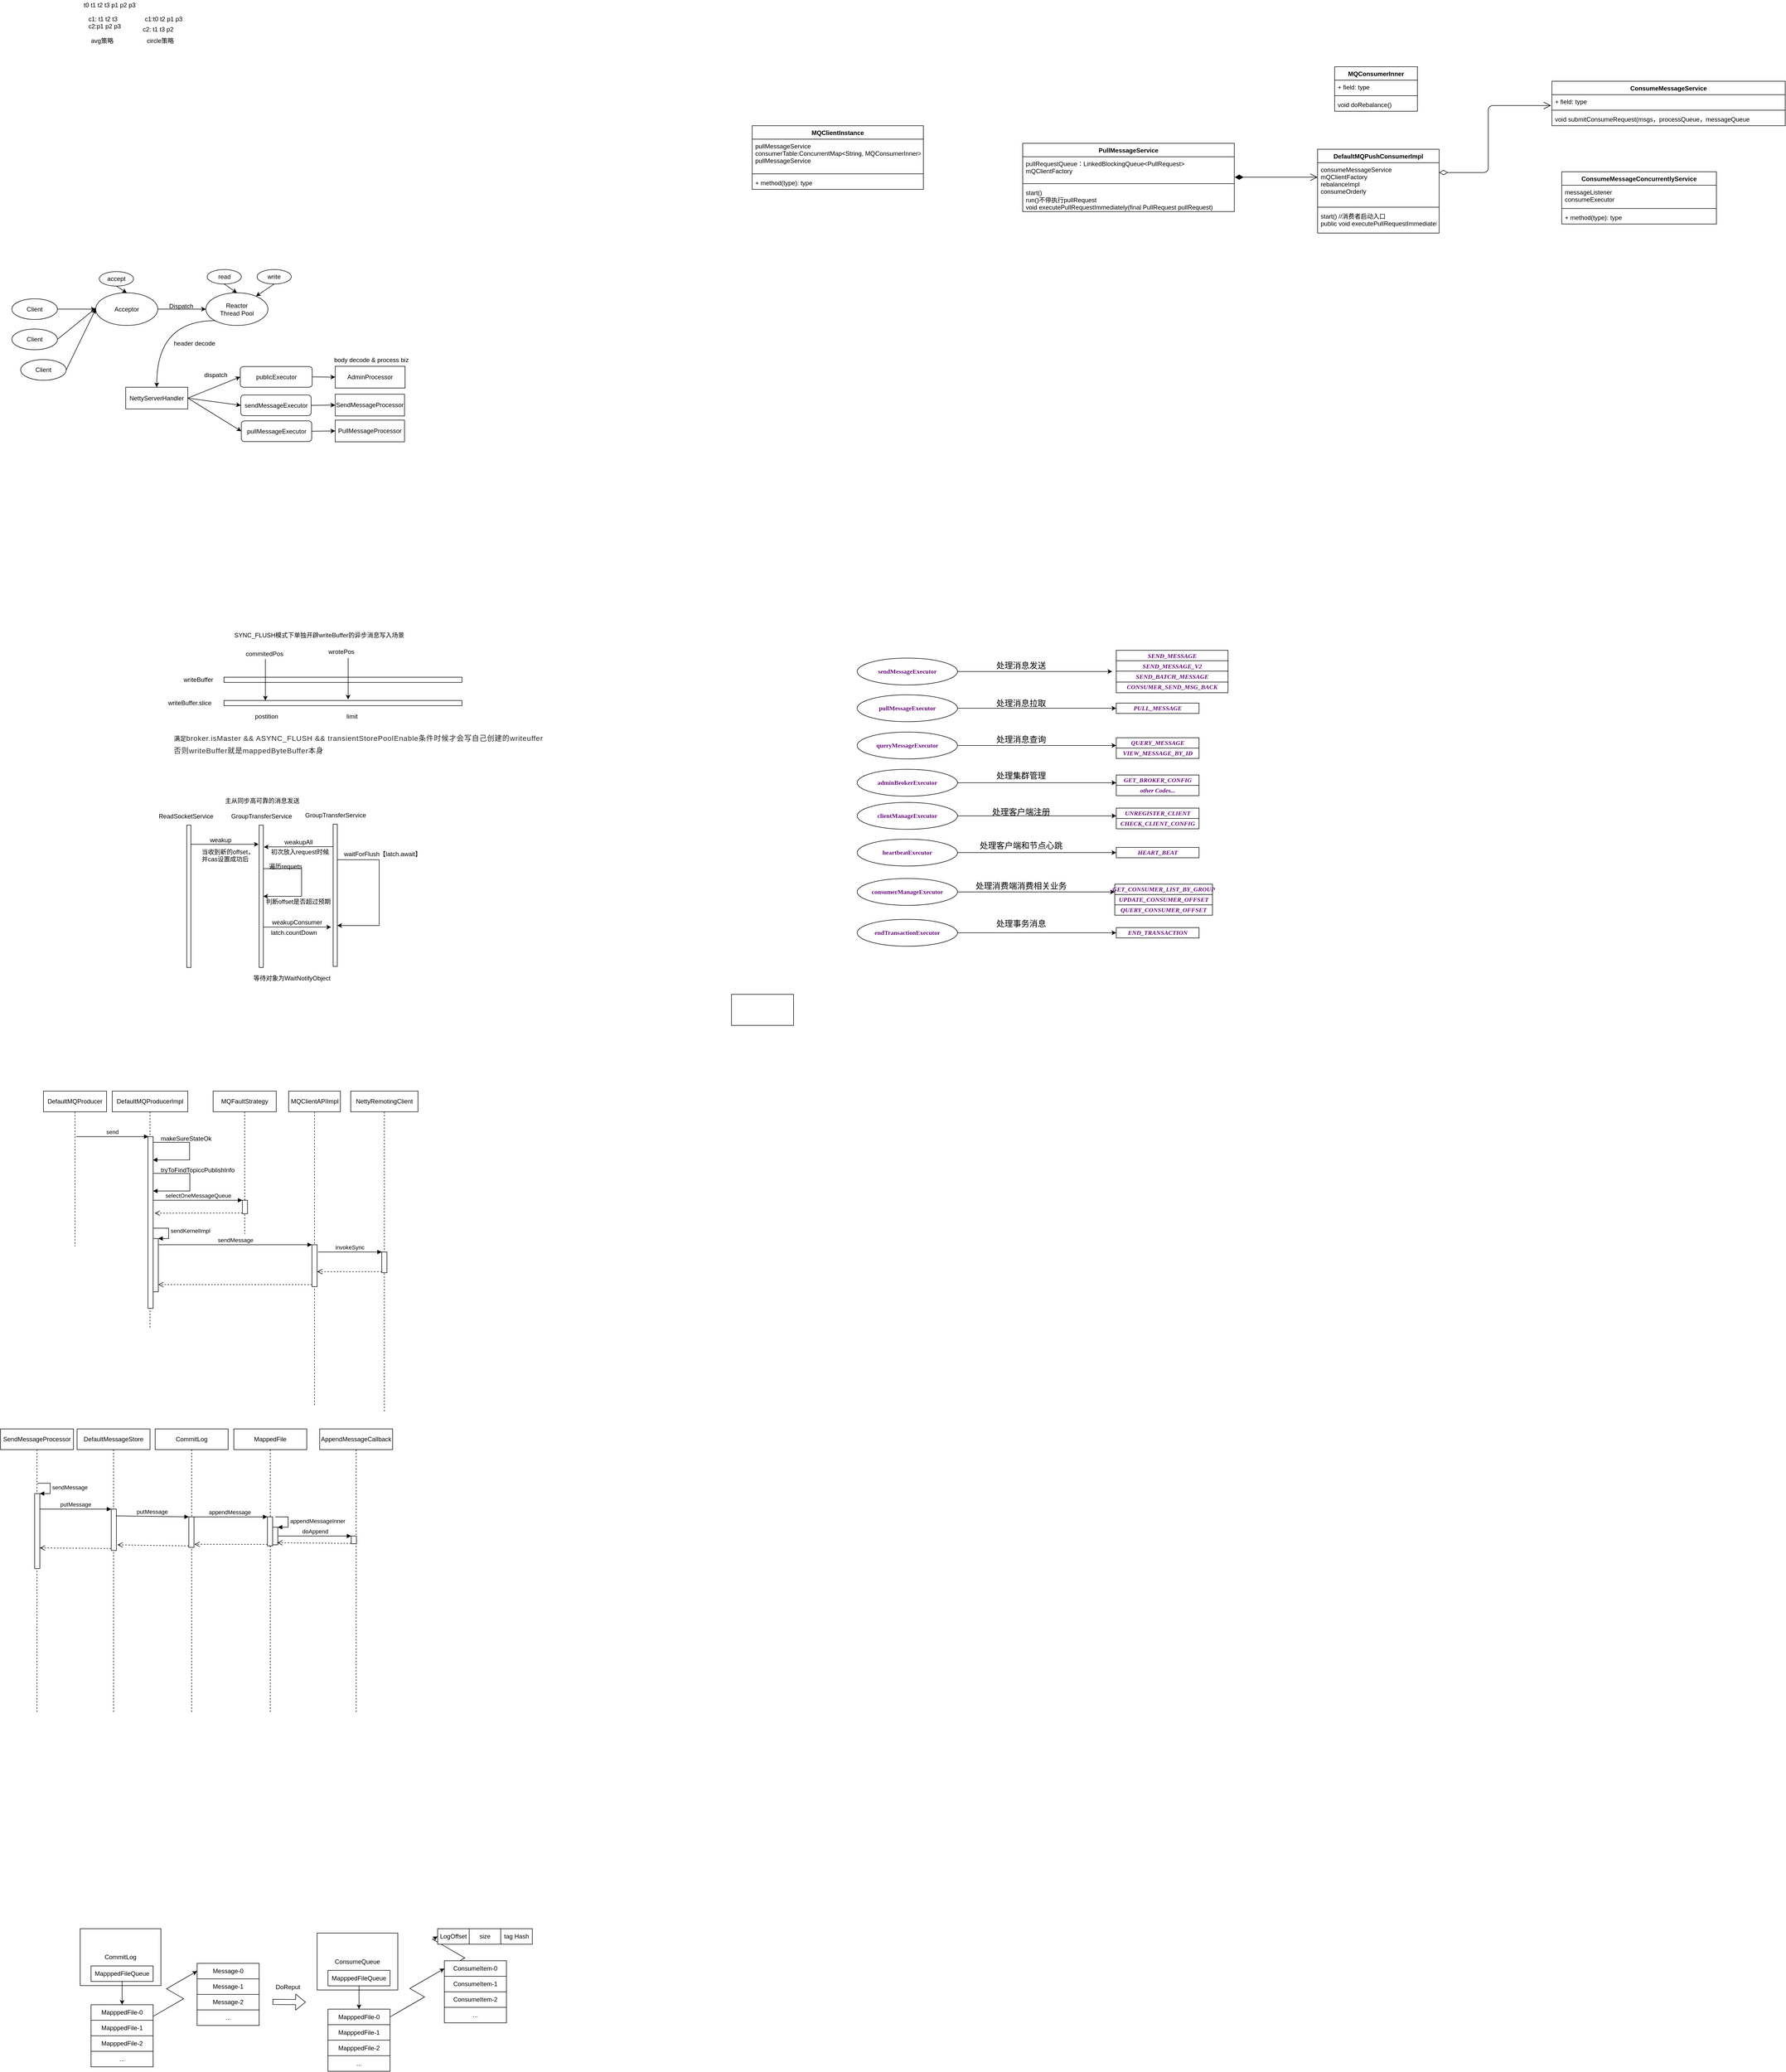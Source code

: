 <mxfile version="12.2.6" type="github" pages="1">
  <diagram id="QO_2AIzxencwlxpaJsb1" name="第 1 页">
    <mxGraphModel dx="1332" dy="2140" grid="0" gridSize="10" guides="1" tooltips="1" connect="1" arrows="1" fold="1" page="0" pageScale="1" pageWidth="827" pageHeight="1169" math="0" shadow="0">
      <root>
        <mxCell id="0"/>
        <mxCell id="1" parent="0"/>
        <mxCell id="dCdwvmBEWZGB2ASoRf-r-2" value="" style="rounded=0;whiteSpace=wrap;html=1;" parent="1" vertex="1">
          <mxGeometry x="150" y="80" width="460" height="10" as="geometry"/>
        </mxCell>
        <mxCell id="dCdwvmBEWZGB2ASoRf-r-3" value="writeBuffer" style="text;html=1;resizable=0;points=[];autosize=1;align=left;verticalAlign=top;spacingTop=-4;" parent="1" vertex="1">
          <mxGeometry x="70" y="75" width="70" height="20" as="geometry"/>
        </mxCell>
        <mxCell id="dCdwvmBEWZGB2ASoRf-r-4" value="" style="rounded=0;whiteSpace=wrap;html=1;" parent="1" vertex="1">
          <mxGeometry x="150" y="125" width="460" height="10" as="geometry"/>
        </mxCell>
        <mxCell id="dCdwvmBEWZGB2ASoRf-r-5" value="writeBuffer.slice" style="text;html=1;resizable=0;points=[];autosize=1;align=left;verticalAlign=top;spacingTop=-4;" parent="1" vertex="1">
          <mxGeometry x="40" y="120" width="100" height="20" as="geometry"/>
        </mxCell>
        <mxCell id="dCdwvmBEWZGB2ASoRf-r-6" value="" style="endArrow=classic;html=1;" parent="1" edge="1">
          <mxGeometry width="50" height="50" relative="1" as="geometry">
            <mxPoint x="230" y="45" as="sourcePoint"/>
            <mxPoint x="230" y="125" as="targetPoint"/>
          </mxGeometry>
        </mxCell>
        <mxCell id="dCdwvmBEWZGB2ASoRf-r-7" value="commitedPos" style="text;html=1;resizable=0;points=[];autosize=1;align=left;verticalAlign=top;spacingTop=-4;" parent="1" vertex="1">
          <mxGeometry x="190" y="25" width="90" height="20" as="geometry"/>
        </mxCell>
        <mxCell id="dCdwvmBEWZGB2ASoRf-r-9" value="" style="endArrow=classic;html=1;" parent="1" edge="1">
          <mxGeometry width="50" height="50" relative="1" as="geometry">
            <mxPoint x="390" y="43" as="sourcePoint"/>
            <mxPoint x="390" y="123" as="targetPoint"/>
          </mxGeometry>
        </mxCell>
        <mxCell id="dCdwvmBEWZGB2ASoRf-r-10" value="wrotePos" style="text;html=1;resizable=0;points=[];autosize=1;align=left;verticalAlign=top;spacingTop=-4;" parent="1" vertex="1">
          <mxGeometry x="350" y="21" width="70" height="20" as="geometry"/>
        </mxCell>
        <mxCell id="dCdwvmBEWZGB2ASoRf-r-12" value="postition" style="text;html=1;resizable=0;points=[];autosize=1;align=left;verticalAlign=top;spacingTop=-4;" parent="1" vertex="1">
          <mxGeometry x="207.5" y="146" width="55" height="14" as="geometry"/>
        </mxCell>
        <mxCell id="dCdwvmBEWZGB2ASoRf-r-13" value="limit" style="text;html=1;resizable=0;points=[];autosize=1;align=left;verticalAlign=top;spacingTop=-4;" parent="1" vertex="1">
          <mxGeometry x="385" y="146" width="31" height="14" as="geometry"/>
        </mxCell>
        <mxCell id="dCdwvmBEWZGB2ASoRf-r-14" value="满足&lt;span style=&quot;font-size: 14px ; color: rgb(38 , 38 , 38) ; line-height: 24px ; letter-spacing: 0.05em ; outline-style: none ; overflow-wrap: break-word&quot;&gt;broker.isMaster &amp;amp;&amp;amp; ASYNC_FLUSH &amp;amp;&amp;amp;&amp;nbsp;transientStorePoolEnable条件时候才会写自己创建的writeuffer&lt;br&gt;否则writeBuffer就是mappedByteBuffer本身&lt;br&gt;&lt;/span&gt;" style="text;html=1;resizable=0;points=[];autosize=1;align=left;verticalAlign=top;spacingTop=-4;" parent="1" vertex="1">
          <mxGeometry x="51" y="183" width="725" height="48" as="geometry"/>
        </mxCell>
        <mxCell id="dCdwvmBEWZGB2ASoRf-r-15" value="SYNC_FLUSH模式下单独开辟writeBuffer的异步消息写入场景" style="text;html=1;resizable=0;points=[];autosize=1;align=left;verticalAlign=top;spacingTop=-4;" parent="1" vertex="1">
          <mxGeometry x="168" y="-11" width="339" height="14" as="geometry"/>
        </mxCell>
        <mxCell id="dCdwvmBEWZGB2ASoRf-r-16" value="" style="rounded=0;whiteSpace=wrap;html=1;" parent="1" vertex="1">
          <mxGeometry x="218" y="366" width="8" height="275" as="geometry"/>
        </mxCell>
        <mxCell id="dCdwvmBEWZGB2ASoRf-r-17" value="GroupTransferService" style="text;html=1;resizable=0;points=[];autosize=1;align=left;verticalAlign=top;spacingTop=-4;" parent="1" vertex="1">
          <mxGeometry x="162" y="339" width="128" height="14" as="geometry"/>
        </mxCell>
        <mxCell id="dCdwvmBEWZGB2ASoRf-r-18" value="" style="rounded=0;whiteSpace=wrap;html=1;" parent="1" vertex="1">
          <mxGeometry x="78" y="366" width="8" height="275" as="geometry"/>
        </mxCell>
        <mxCell id="dCdwvmBEWZGB2ASoRf-r-19" value="ReadSocketService" style="text;html=1;resizable=0;points=[];autosize=1;align=left;verticalAlign=top;spacingTop=-4;" parent="1" vertex="1">
          <mxGeometry x="22" y="339" width="115" height="14" as="geometry"/>
        </mxCell>
        <mxCell id="dCdwvmBEWZGB2ASoRf-r-20" value="" style="endArrow=classic;html=1;" parent="1" edge="1">
          <mxGeometry width="50" height="50" relative="1" as="geometry">
            <mxPoint x="86" y="403" as="sourcePoint"/>
            <mxPoint x="217" y="403" as="targetPoint"/>
          </mxGeometry>
        </mxCell>
        <mxCell id="dCdwvmBEWZGB2ASoRf-r-21" value="weakup" style="text;html=1;resizable=0;points=[];autosize=1;align=left;verticalAlign=top;spacingTop=-4;" parent="1" vertex="1">
          <mxGeometry x="121" y="385" width="51" height="14" as="geometry"/>
        </mxCell>
        <mxCell id="dCdwvmBEWZGB2ASoRf-r-22" value="当收到新的offset，&lt;br&gt;并cas设置成功后" style="text;html=1;resizable=0;points=[];autosize=1;align=left;verticalAlign=top;spacingTop=-4;" parent="1" vertex="1">
          <mxGeometry x="105" y="408" width="111" height="28" as="geometry"/>
        </mxCell>
        <mxCell id="dCdwvmBEWZGB2ASoRf-r-23" value="" style="rounded=0;whiteSpace=wrap;html=1;" parent="1" vertex="1">
          <mxGeometry x="361" y="364" width="8" height="275" as="geometry"/>
        </mxCell>
        <mxCell id="dCdwvmBEWZGB2ASoRf-r-24" value="GroupTransferService" style="text;html=1;resizable=0;points=[];autosize=1;align=left;verticalAlign=top;spacingTop=-4;" parent="1" vertex="1">
          <mxGeometry x="305" y="337" width="128" height="14" as="geometry"/>
        </mxCell>
        <mxCell id="dCdwvmBEWZGB2ASoRf-r-25" value="" style="endArrow=classic;html=1;entryX=1.125;entryY=0.153;entryDx=0;entryDy=0;entryPerimeter=0;" parent="1" target="dCdwvmBEWZGB2ASoRf-r-16" edge="1">
          <mxGeometry width="50" height="50" relative="1" as="geometry">
            <mxPoint x="361" y="407.5" as="sourcePoint"/>
            <mxPoint x="492" y="407.5" as="targetPoint"/>
          </mxGeometry>
        </mxCell>
        <mxCell id="dCdwvmBEWZGB2ASoRf-r-26" value="初次放入request时候" style="text;html=1;resizable=0;points=[];autosize=1;align=left;verticalAlign=top;spacingTop=-4;" parent="1" vertex="1">
          <mxGeometry x="239" y="408" width="130" height="20" as="geometry"/>
        </mxCell>
        <mxCell id="dCdwvmBEWZGB2ASoRf-r-27" value="weakupAll" style="text;html=1;resizable=0;points=[];autosize=1;align=left;verticalAlign=top;spacingTop=-4;" parent="1" vertex="1">
          <mxGeometry x="265" y="389" width="70" height="20" as="geometry"/>
        </mxCell>
        <mxCell id="dCdwvmBEWZGB2ASoRf-r-28" value="等待对象为WaitNotifyObject" style="text;html=1;resizable=0;points=[];autosize=1;align=left;verticalAlign=top;spacingTop=-4;" parent="1" vertex="1">
          <mxGeometry x="205" y="652" width="160" height="20" as="geometry"/>
        </mxCell>
        <mxCell id="dCdwvmBEWZGB2ASoRf-r-29" style="edgeStyle=orthogonalEdgeStyle;rounded=0;orthogonalLoop=1;jettySize=auto;html=1;exitX=1;exitY=0.25;exitDx=0;exitDy=0;" parent="1" source="dCdwvmBEWZGB2ASoRf-r-23" edge="1">
          <mxGeometry relative="1" as="geometry">
            <mxPoint x="369" y="560" as="targetPoint"/>
            <Array as="points">
              <mxPoint x="450" y="433"/>
              <mxPoint x="450" y="560"/>
              <mxPoint x="369" y="560"/>
            </Array>
          </mxGeometry>
        </mxCell>
        <mxCell id="dCdwvmBEWZGB2ASoRf-r-30" value="waitForFlush【latch.await】" style="text;html=1;resizable=0;points=[];autosize=1;align=left;verticalAlign=top;spacingTop=-4;" parent="1" vertex="1">
          <mxGeometry x="380" y="412" width="160" height="20" as="geometry"/>
        </mxCell>
        <mxCell id="dCdwvmBEWZGB2ASoRf-r-31" value="" style="endArrow=classic;html=1;" parent="1" edge="1">
          <mxGeometry width="50" height="50" relative="1" as="geometry">
            <mxPoint x="226" y="563" as="sourcePoint"/>
            <mxPoint x="357" y="563" as="targetPoint"/>
          </mxGeometry>
        </mxCell>
        <mxCell id="dCdwvmBEWZGB2ASoRf-r-32" value="weakupConsumer" style="text;html=1;resizable=0;points=[];autosize=1;align=left;verticalAlign=top;spacingTop=-4;" parent="1" vertex="1">
          <mxGeometry x="240.5" y="544" width="110" height="20" as="geometry"/>
        </mxCell>
        <mxCell id="dCdwvmBEWZGB2ASoRf-r-33" value="latch.countDown" style="text;html=1;resizable=0;points=[];autosize=1;align=left;verticalAlign=top;spacingTop=-4;" parent="1" vertex="1">
          <mxGeometry x="239" y="564" width="100" height="20" as="geometry"/>
        </mxCell>
        <mxCell id="dCdwvmBEWZGB2ASoRf-r-36" style="edgeStyle=orthogonalEdgeStyle;rounded=0;orthogonalLoop=1;jettySize=auto;html=1;exitX=1;exitY=0.25;exitDx=0;exitDy=0;entryX=1;entryY=0.5;entryDx=0;entryDy=0;" parent="1" source="dCdwvmBEWZGB2ASoRf-r-16" target="dCdwvmBEWZGB2ASoRf-r-16" edge="1">
          <mxGeometry relative="1" as="geometry">
            <Array as="points">
              <mxPoint x="226" y="450"/>
              <mxPoint x="300" y="450"/>
              <mxPoint x="300" y="504"/>
            </Array>
          </mxGeometry>
        </mxCell>
        <mxCell id="dCdwvmBEWZGB2ASoRf-r-37" value="遍历requets" style="text;html=1;resizable=0;points=[];autosize=1;align=left;verticalAlign=top;spacingTop=-4;" parent="1" vertex="1">
          <mxGeometry x="235" y="436" width="80" height="20" as="geometry"/>
        </mxCell>
        <mxCell id="dCdwvmBEWZGB2ASoRf-r-40" value="判断offset是否超过预期" style="text;html=1;resizable=0;points=[];autosize=1;align=left;verticalAlign=top;spacingTop=-4;" parent="1" vertex="1">
          <mxGeometry x="229" y="503.5" width="140" height="20" as="geometry"/>
        </mxCell>
        <mxCell id="dCdwvmBEWZGB2ASoRf-r-41" value="主从同步高可靠的消息发送" style="text;html=1;resizable=0;points=[];autosize=1;align=left;verticalAlign=top;spacingTop=-4;" parent="1" vertex="1">
          <mxGeometry x="150" y="309" width="160" height="20" as="geometry"/>
        </mxCell>
        <mxCell id="9mdDHmgzvhIgiJmxX1Zu-40" style="edgeStyle=orthogonalEdgeStyle;rounded=0;orthogonalLoop=1;jettySize=auto;html=1;" parent="1" source="9mdDHmgzvhIgiJmxX1Zu-1" edge="1">
          <mxGeometry relative="1" as="geometry">
            <mxPoint x="1867" y="69" as="targetPoint"/>
          </mxGeometry>
        </mxCell>
        <mxCell id="9mdDHmgzvhIgiJmxX1Zu-1" value="&lt;pre style=&quot;font-family: &amp;#34;menlo&amp;#34; ; font-size: 9pt&quot;&gt;&lt;span style=&quot;color: #660e7a ; font-weight: bold&quot;&gt;sendMessageExecutor&lt;/span&gt;&lt;/pre&gt;" style="ellipse;whiteSpace=wrap;html=1;" parent="1" vertex="1">
          <mxGeometry x="1374" y="43" width="194" height="52" as="geometry"/>
        </mxCell>
        <mxCell id="9mdDHmgzvhIgiJmxX1Zu-43" style="edgeStyle=orthogonalEdgeStyle;rounded=0;orthogonalLoop=1;jettySize=auto;html=1;exitX=1;exitY=0.5;exitDx=0;exitDy=0;" parent="1" source="9mdDHmgzvhIgiJmxX1Zu-2" target="9mdDHmgzvhIgiJmxX1Zu-20" edge="1">
          <mxGeometry relative="1" as="geometry"/>
        </mxCell>
        <mxCell id="9mdDHmgzvhIgiJmxX1Zu-2" value="&lt;pre style=&quot;font-family: &amp;#34;menlo&amp;#34; ; font-size: 9pt&quot;&gt;&lt;pre style=&quot;font-family: &amp;#34;menlo&amp;#34; ; font-size: 9pt&quot;&gt;&lt;span style=&quot;color: #660e7a ; font-weight: bold&quot;&gt;pullMessageExecutor&lt;/span&gt;&lt;/pre&gt;&lt;/pre&gt;" style="ellipse;whiteSpace=wrap;html=1;" parent="1" vertex="1">
          <mxGeometry x="1374" y="114" width="194" height="52" as="geometry"/>
        </mxCell>
        <mxCell id="9mdDHmgzvhIgiJmxX1Zu-46" style="edgeStyle=orthogonalEdgeStyle;rounded=0;orthogonalLoop=1;jettySize=auto;html=1;exitX=1;exitY=0.5;exitDx=0;exitDy=0;entryX=0;entryY=0.75;entryDx=0;entryDy=0;" parent="1" source="9mdDHmgzvhIgiJmxX1Zu-4" target="9mdDHmgzvhIgiJmxX1Zu-21" edge="1">
          <mxGeometry relative="1" as="geometry"/>
        </mxCell>
        <mxCell id="9mdDHmgzvhIgiJmxX1Zu-4" value="&lt;pre style=&quot;font-family: &amp;#34;menlo&amp;#34; ; font-size: 9pt&quot;&gt;&lt;pre style=&quot;font-family: &amp;#34;menlo&amp;#34; ; font-size: 9pt&quot;&gt;&lt;span style=&quot;color: #660e7a ; font-weight: bold&quot;&gt;queryMessageExecutor&lt;/span&gt;&lt;/pre&gt;&lt;/pre&gt;" style="ellipse;whiteSpace=wrap;html=1;" parent="1" vertex="1">
          <mxGeometry x="1374" y="186" width="194" height="52" as="geometry"/>
        </mxCell>
        <mxCell id="9mdDHmgzvhIgiJmxX1Zu-47" style="edgeStyle=orthogonalEdgeStyle;rounded=0;orthogonalLoop=1;jettySize=auto;html=1;exitX=1;exitY=0.5;exitDx=0;exitDy=0;entryX=0;entryY=0.75;entryDx=0;entryDy=0;" parent="1" source="9mdDHmgzvhIgiJmxX1Zu-5" target="9mdDHmgzvhIgiJmxX1Zu-38" edge="1">
          <mxGeometry relative="1" as="geometry">
            <mxPoint x="1865" y="282" as="targetPoint"/>
          </mxGeometry>
        </mxCell>
        <mxCell id="9mdDHmgzvhIgiJmxX1Zu-5" value="&lt;pre style=&quot;font-family: &amp;#34;menlo&amp;#34; ; font-size: 9pt&quot;&gt;&lt;pre style=&quot;font-family: &amp;#34;menlo&amp;#34; ; font-size: 9pt&quot;&gt;&lt;pre style=&quot;font-family: &amp;#34;menlo&amp;#34; ; font-size: 9pt&quot;&gt;&lt;span style=&quot;color: #660e7a ; font-weight: bold&quot;&gt;adminBrokerExecutor&lt;/span&gt;&lt;/pre&gt;&lt;/pre&gt;&lt;/pre&gt;" style="ellipse;whiteSpace=wrap;html=1;" parent="1" vertex="1">
          <mxGeometry x="1374" y="258" width="194" height="52" as="geometry"/>
        </mxCell>
        <mxCell id="9mdDHmgzvhIgiJmxX1Zu-48" style="edgeStyle=orthogonalEdgeStyle;rounded=0;orthogonalLoop=1;jettySize=auto;html=1;exitX=1;exitY=0.5;exitDx=0;exitDy=0;entryX=0;entryY=0.75;entryDx=0;entryDy=0;" parent="1" source="9mdDHmgzvhIgiJmxX1Zu-6" target="9mdDHmgzvhIgiJmxX1Zu-24" edge="1">
          <mxGeometry relative="1" as="geometry"/>
        </mxCell>
        <mxCell id="9mdDHmgzvhIgiJmxX1Zu-6" value="&lt;pre style=&quot;font-family: &amp;#34;menlo&amp;#34; ; font-size: 9pt&quot;&gt;&lt;pre style=&quot;font-family: &amp;#34;menlo&amp;#34; ; font-size: 9pt&quot;&gt;&lt;span style=&quot;color: #660e7a ; font-weight: bold&quot;&gt;clientManageExecutor&lt;/span&gt;&lt;/pre&gt;&lt;/pre&gt;" style="ellipse;whiteSpace=wrap;html=1;" parent="1" vertex="1">
          <mxGeometry x="1374" y="322" width="194" height="52" as="geometry"/>
        </mxCell>
        <mxCell id="9mdDHmgzvhIgiJmxX1Zu-49" style="edgeStyle=orthogonalEdgeStyle;rounded=0;orthogonalLoop=1;jettySize=auto;html=1;exitX=1;exitY=0.5;exitDx=0;exitDy=0;entryX=0;entryY=0.5;entryDx=0;entryDy=0;" parent="1" source="9mdDHmgzvhIgiJmxX1Zu-7" target="9mdDHmgzvhIgiJmxX1Zu-23" edge="1">
          <mxGeometry relative="1" as="geometry"/>
        </mxCell>
        <mxCell id="9mdDHmgzvhIgiJmxX1Zu-7" value="&lt;pre style=&quot;font-family: &amp;#34;menlo&amp;#34; ; font-size: 9pt&quot;&gt;&lt;pre style=&quot;font-family: &amp;#34;menlo&amp;#34; ; font-size: 9pt&quot;&gt;&lt;pre style=&quot;font-family: &amp;#34;menlo&amp;#34; ; font-size: 9pt&quot;&gt;&lt;span style=&quot;color: #660e7a ; font-weight: bold&quot;&gt;heartbeatExecutor&lt;/span&gt;&lt;/pre&gt;&lt;/pre&gt;&lt;/pre&gt;" style="ellipse;whiteSpace=wrap;html=1;" parent="1" vertex="1">
          <mxGeometry x="1374" y="393" width="194" height="52" as="geometry"/>
        </mxCell>
        <mxCell id="9mdDHmgzvhIgiJmxX1Zu-50" style="edgeStyle=orthogonalEdgeStyle;rounded=0;orthogonalLoop=1;jettySize=auto;html=1;exitX=1;exitY=0.5;exitDx=0;exitDy=0;entryX=0;entryY=0.75;entryDx=0;entryDy=0;" parent="1" source="9mdDHmgzvhIgiJmxX1Zu-8" target="9mdDHmgzvhIgiJmxX1Zu-26" edge="1">
          <mxGeometry relative="1" as="geometry"/>
        </mxCell>
        <mxCell id="9mdDHmgzvhIgiJmxX1Zu-8" value="&lt;pre style=&quot;font-family: &amp;#34;menlo&amp;#34; ; font-size: 9pt&quot;&gt;&lt;pre style=&quot;font-family: &amp;#34;menlo&amp;#34; ; font-size: 9pt&quot;&gt;&lt;pre style=&quot;font-family: &amp;#34;menlo&amp;#34; ; font-size: 9pt&quot;&gt;&lt;span style=&quot;color: #660e7a ; font-weight: bold&quot;&gt;consumerManageExecutor&lt;/span&gt;&lt;/pre&gt;&lt;/pre&gt;&lt;/pre&gt;" style="ellipse;whiteSpace=wrap;html=1;" parent="1" vertex="1">
          <mxGeometry x="1374" y="469" width="194" height="52" as="geometry"/>
        </mxCell>
        <mxCell id="9mdDHmgzvhIgiJmxX1Zu-51" style="edgeStyle=orthogonalEdgeStyle;rounded=0;orthogonalLoop=1;jettySize=auto;html=1;exitX=1;exitY=0.5;exitDx=0;exitDy=0;entryX=0;entryY=0.5;entryDx=0;entryDy=0;" parent="1" source="9mdDHmgzvhIgiJmxX1Zu-9" target="9mdDHmgzvhIgiJmxX1Zu-32" edge="1">
          <mxGeometry relative="1" as="geometry"/>
        </mxCell>
        <mxCell id="9mdDHmgzvhIgiJmxX1Zu-9" value="&lt;pre style=&quot;font-family: &amp;#34;menlo&amp;#34; ; font-size: 9pt&quot;&gt;&lt;pre style=&quot;font-family: &amp;#34;menlo&amp;#34; ; font-size: 9pt&quot;&gt;&lt;pre style=&quot;font-family: &amp;#34;menlo&amp;#34; ; font-size: 9pt&quot;&gt;&lt;pre style=&quot;font-family: &amp;#34;menlo&amp;#34; ; font-size: 9pt&quot;&gt;&lt;span style=&quot;color: #660e7a ; font-weight: bold&quot;&gt;endTransactionExecutor&lt;/span&gt;&lt;/pre&gt;&lt;/pre&gt;&lt;/pre&gt;&lt;/pre&gt;" style="ellipse;whiteSpace=wrap;html=1;" parent="1" vertex="1">
          <mxGeometry x="1374" y="548" width="194" height="52" as="geometry"/>
        </mxCell>
        <mxCell id="9mdDHmgzvhIgiJmxX1Zu-19" value="" style="rounded=0;whiteSpace=wrap;html=1;" parent="1" vertex="1">
          <mxGeometry x="1131" y="693" width="120" height="60" as="geometry"/>
        </mxCell>
        <mxCell id="9mdDHmgzvhIgiJmxX1Zu-20" value="&lt;pre style=&quot;font-family: &amp;#34;menlo&amp;#34; ; font-size: 9pt&quot;&gt;&lt;span style=&quot;color: #660e7a ; font-weight: bold ; font-style: italic&quot;&gt;PULL_MESSAGE&lt;/span&gt;&lt;/pre&gt;" style="rounded=0;whiteSpace=wrap;html=1;" parent="1" vertex="1">
          <mxGeometry x="1874.785" y="130" width="160" height="20" as="geometry"/>
        </mxCell>
        <mxCell id="9mdDHmgzvhIgiJmxX1Zu-23" value="&lt;pre style=&quot;font-family: &amp;#34;menlo&amp;#34; ; font-size: 9pt&quot;&gt;&lt;pre style=&quot;font-family: &amp;#34;menlo&amp;#34; ; font-size: 9pt&quot;&gt;&lt;span style=&quot;color: #660e7a ; font-weight: bold ; font-style: italic&quot;&gt;HEART_BEAT&lt;/span&gt;&lt;/pre&gt;&lt;/pre&gt;" style="rounded=0;whiteSpace=wrap;html=1;" parent="1" vertex="1">
          <mxGeometry x="1874.785" y="409" width="160" height="20" as="geometry"/>
        </mxCell>
        <mxCell id="9mdDHmgzvhIgiJmxX1Zu-24" value="&lt;pre style=&quot;font-family: &amp;#34;menlo&amp;#34; ; font-size: 9pt&quot;&gt;&lt;pre style=&quot;font-family: &amp;#34;menlo&amp;#34; ; font-size: 9pt&quot;&gt;&lt;pre style=&quot;font-family: &amp;#34;menlo&amp;#34; ; font-size: 9pt&quot;&gt;&lt;span style=&quot;color: #660e7a ; font-weight: bold ; font-style: italic&quot;&gt;UNREGISTER_CLIENT&lt;/span&gt;&lt;/pre&gt;&lt;/pre&gt;&lt;/pre&gt;" style="rounded=0;whiteSpace=wrap;html=1;" parent="1" vertex="1">
          <mxGeometry x="1874.785" y="333" width="160" height="20" as="geometry"/>
        </mxCell>
        <mxCell id="9mdDHmgzvhIgiJmxX1Zu-25" value="&lt;pre style=&quot;font-family: &amp;#34;menlo&amp;#34; ; font-size: 9pt&quot;&gt;&lt;pre style=&quot;font-family: &amp;#34;menlo&amp;#34; ; font-size: 9pt&quot;&gt;&lt;pre style=&quot;font-family: &amp;#34;menlo&amp;#34; ; font-size: 9pt&quot;&gt;&lt;span style=&quot;color: #660e7a ; font-weight: bold ; font-style: italic&quot;&gt;CHECK_CLIENT_CONFIG&lt;/span&gt;&lt;/pre&gt;&lt;/pre&gt;&lt;/pre&gt;" style="rounded=0;whiteSpace=wrap;html=1;" parent="1" vertex="1">
          <mxGeometry x="1874.785" y="353" width="160" height="20" as="geometry"/>
        </mxCell>
        <mxCell id="9mdDHmgzvhIgiJmxX1Zu-31" value="" style="group" parent="1" vertex="1" connectable="0">
          <mxGeometry x="1844.785" y="480" width="216.0" height="60" as="geometry"/>
        </mxCell>
        <mxCell id="9mdDHmgzvhIgiJmxX1Zu-26" value="&lt;pre style=&quot;font-family: &amp;#34;menlo&amp;#34; ; font-size: 9pt&quot;&gt;&lt;pre style=&quot;font-family: &amp;#34;menlo&amp;#34; ; font-size: 9pt&quot;&gt;&lt;pre style=&quot;font-family: &amp;#34;menlo&amp;#34; ; font-size: 9pt&quot;&gt;&lt;pre style=&quot;font-family: &amp;#34;menlo&amp;#34; ; font-size: 9pt&quot;&gt;&lt;span style=&quot;color: #660e7a ; font-weight: bold ; font-style: italic&quot;&gt;GET_CONSUMER_LIST_BY_GROUP&lt;/span&gt;&lt;/pre&gt;&lt;/pre&gt;&lt;/pre&gt;&lt;/pre&gt;" style="rounded=0;whiteSpace=wrap;html=1;" parent="9mdDHmgzvhIgiJmxX1Zu-31" vertex="1">
          <mxGeometry x="27.18" width="188.82" height="20" as="geometry"/>
        </mxCell>
        <mxCell id="9mdDHmgzvhIgiJmxX1Zu-27" value="&lt;pre style=&quot;font-family: &amp;#34;menlo&amp;#34; ; font-size: 9pt&quot;&gt;&lt;pre style=&quot;font-family: &amp;#34;menlo&amp;#34; ; font-size: 9pt&quot;&gt;&lt;pre style=&quot;font-family: &amp;#34;menlo&amp;#34; ; font-size: 9pt&quot;&gt;&lt;pre style=&quot;font-family: &amp;#34;menlo&amp;#34; ; font-size: 9pt&quot;&gt;&lt;span style=&quot;color: #660e7a ; font-weight: bold ; font-style: italic&quot;&gt;UPDATE_CONSUMER_OFFSET&lt;/span&gt;&lt;/pre&gt;&lt;/pre&gt;&lt;/pre&gt;&lt;/pre&gt;" style="rounded=0;whiteSpace=wrap;html=1;" parent="9mdDHmgzvhIgiJmxX1Zu-31" vertex="1">
          <mxGeometry x="27.18" y="20" width="188.82" height="20" as="geometry"/>
        </mxCell>
        <mxCell id="9mdDHmgzvhIgiJmxX1Zu-28" value="&lt;pre style=&quot;font-family: &amp;#34;menlo&amp;#34; ; font-size: 9pt&quot;&gt;&lt;pre style=&quot;font-family: &amp;#34;menlo&amp;#34; ; font-size: 9pt&quot;&gt;&lt;pre style=&quot;font-family: &amp;#34;menlo&amp;#34; ; font-size: 9pt&quot;&gt;&lt;pre style=&quot;font-family: &amp;#34;menlo&amp;#34; ; font-size: 9pt&quot;&gt;&lt;pre style=&quot;font-family: &amp;#34;menlo&amp;#34; ; font-size: 9pt&quot;&gt;&lt;span style=&quot;color: #660e7a ; font-weight: bold ; font-style: italic&quot;&gt;QUERY_CONSUMER_OFFSET&lt;/span&gt;&lt;/pre&gt;&lt;/pre&gt;&lt;/pre&gt;&lt;/pre&gt;&lt;/pre&gt;" style="rounded=0;whiteSpace=wrap;html=1;" parent="9mdDHmgzvhIgiJmxX1Zu-31" vertex="1">
          <mxGeometry x="27.18" y="40" width="188.82" height="20" as="geometry"/>
        </mxCell>
        <mxCell id="9mdDHmgzvhIgiJmxX1Zu-32" value="&lt;pre style=&quot;font-family: &amp;#34;menlo&amp;#34; ; font-size: 9pt&quot;&gt;&lt;pre style=&quot;font-family: &amp;#34;menlo&amp;#34; ; font-size: 9pt&quot;&gt;&lt;pre style=&quot;font-family: &amp;#34;menlo&amp;#34; ; font-size: 9pt&quot;&gt;&lt;span style=&quot;color: #660e7a ; font-weight: bold ; font-style: italic&quot;&gt;END_TRANSACTION&lt;/span&gt;&lt;/pre&gt;&lt;/pre&gt;&lt;/pre&gt;" style="rounded=0;whiteSpace=wrap;html=1;" parent="1" vertex="1">
          <mxGeometry x="1874.785" y="564" width="160" height="20" as="geometry"/>
        </mxCell>
        <mxCell id="9mdDHmgzvhIgiJmxX1Zu-37" value="" style="group" parent="1" vertex="1" connectable="0">
          <mxGeometry x="1874.785" y="28" width="216.0" height="82" as="geometry"/>
        </mxCell>
        <mxCell id="9mdDHmgzvhIgiJmxX1Zu-13" value="&lt;pre style=&quot;font-family: &amp;#34;menlo&amp;#34; ; font-size: 9pt&quot;&gt;&lt;span style=&quot;color: #660e7a ; font-weight: bold ; font-style: italic&quot;&gt;CONSUMER_SEND_MSG_BACK&lt;/span&gt;&lt;/pre&gt;" style="rounded=0;whiteSpace=wrap;html=1;" parent="9mdDHmgzvhIgiJmxX1Zu-37" vertex="1">
          <mxGeometry x="0.034" y="60.871" width="215.966" height="21.129" as="geometry"/>
        </mxCell>
        <mxCell id="9mdDHmgzvhIgiJmxX1Zu-10" value="&lt;pre style=&quot;font-family: &amp;#34;menlo&amp;#34; ; font-size: 9pt&quot;&gt;&lt;span style=&quot;color: #660e7a ; font-weight: bold ; font-style: italic&quot;&gt;SEND_MESSAGE&lt;/span&gt;&lt;/pre&gt;" style="rounded=0;whiteSpace=wrap;html=1;" parent="9mdDHmgzvhIgiJmxX1Zu-37" vertex="1">
          <mxGeometry x="0.034" width="215.966" height="21.129" as="geometry"/>
        </mxCell>
        <mxCell id="9mdDHmgzvhIgiJmxX1Zu-11" value="&lt;pre style=&quot;font-family: &amp;#34;menlo&amp;#34; ; font-size: 9pt&quot;&gt;&lt;span style=&quot;color: #660e7a ; font-weight: bold ; font-style: italic&quot;&gt;SEND_MESSAGE_V2&lt;/span&gt;&lt;/pre&gt;" style="rounded=0;whiteSpace=wrap;html=1;" parent="9mdDHmgzvhIgiJmxX1Zu-37" vertex="1">
          <mxGeometry x="0.034" y="20.123" width="215.966" height="21.129" as="geometry"/>
        </mxCell>
        <mxCell id="9mdDHmgzvhIgiJmxX1Zu-12" value="&lt;pre style=&quot;font-family: &amp;#34;menlo&amp;#34; ; font-size: 9pt&quot;&gt;&lt;span style=&quot;color: #660e7a ; font-weight: bold ; font-style: italic&quot;&gt;SEND_BATCH_MESSAGE&lt;/span&gt;&lt;/pre&gt;" style="rounded=0;whiteSpace=wrap;html=1;" parent="9mdDHmgzvhIgiJmxX1Zu-37" vertex="1">
          <mxGeometry x="0.034" y="40.245" width="215.966" height="21.129" as="geometry"/>
        </mxCell>
        <mxCell id="9mdDHmgzvhIgiJmxX1Zu-44" value="" style="group" parent="1" vertex="1" connectable="0">
          <mxGeometry x="1874.785" y="197" width="160" height="40" as="geometry"/>
        </mxCell>
        <mxCell id="9mdDHmgzvhIgiJmxX1Zu-21" value="&lt;pre style=&quot;font-family: &amp;#34;menlo&amp;#34; ; font-size: 9pt&quot;&gt;&lt;pre style=&quot;font-family: &amp;#34;menlo&amp;#34; ; font-size: 9pt&quot;&gt;&lt;span style=&quot;color: #660e7a ; font-weight: bold ; font-style: italic&quot;&gt;QUERY_MESSAGE&lt;/span&gt;&lt;/pre&gt;&lt;/pre&gt;" style="rounded=0;whiteSpace=wrap;html=1;" parent="9mdDHmgzvhIgiJmxX1Zu-44" vertex="1">
          <mxGeometry width="160" height="20" as="geometry"/>
        </mxCell>
        <mxCell id="9mdDHmgzvhIgiJmxX1Zu-22" value="&lt;pre style=&quot;font-family: &amp;#34;menlo&amp;#34; ; font-size: 9pt&quot;&gt;&lt;pre style=&quot;font-family: &amp;#34;menlo&amp;#34; ; font-size: 9pt&quot;&gt;&lt;span style=&quot;color: #660e7a ; font-weight: bold ; font-style: italic&quot;&gt;VIEW_MESSAGE_BY_ID&lt;/span&gt;&lt;/pre&gt;&lt;/pre&gt;" style="rounded=0;whiteSpace=wrap;html=1;" parent="9mdDHmgzvhIgiJmxX1Zu-44" vertex="1">
          <mxGeometry y="20" width="160" height="20" as="geometry"/>
        </mxCell>
        <mxCell id="9mdDHmgzvhIgiJmxX1Zu-45" value="" style="group" parent="1" vertex="1" connectable="0">
          <mxGeometry x="1874.785" y="269" width="160" height="40" as="geometry"/>
        </mxCell>
        <mxCell id="9mdDHmgzvhIgiJmxX1Zu-38" value="&lt;pre style=&quot;font-family: &amp;#34;menlo&amp;#34; ; font-size: 9pt&quot;&gt;&lt;pre style=&quot;font-family: &amp;#34;menlo&amp;#34; ; font-size: 9pt&quot;&gt;&lt;pre style=&quot;font-family: &amp;#34;menlo&amp;#34; ; font-size: 9pt&quot;&gt;&lt;pre style=&quot;font-family: &amp;#34;menlo&amp;#34; ; font-size: 9pt&quot;&gt;&lt;span style=&quot;color: #660e7a ; font-weight: bold ; font-style: italic&quot;&gt;GET_BROKER_CONFIG&lt;/span&gt;&lt;/pre&gt;&lt;/pre&gt;&lt;/pre&gt;&lt;/pre&gt;" style="rounded=0;whiteSpace=wrap;html=1;" parent="9mdDHmgzvhIgiJmxX1Zu-45" vertex="1">
          <mxGeometry width="160" height="20" as="geometry"/>
        </mxCell>
        <mxCell id="9mdDHmgzvhIgiJmxX1Zu-39" value="&lt;pre style=&quot;font-family: &amp;#34;menlo&amp;#34; ; font-size: 9pt&quot;&gt;&lt;pre style=&quot;font-family: &amp;#34;menlo&amp;#34; ; font-size: 9pt&quot;&gt;&lt;font color=&quot;#660e7a&quot;&gt;&lt;b&gt;&lt;i&gt;other Codes...&lt;/i&gt;&lt;/b&gt;&lt;/font&gt;&lt;/pre&gt;&lt;/pre&gt;" style="rounded=0;whiteSpace=wrap;html=1;" parent="9mdDHmgzvhIgiJmxX1Zu-45" vertex="1">
          <mxGeometry y="20" width="160" height="20" as="geometry"/>
        </mxCell>
        <mxCell id="9mdDHmgzvhIgiJmxX1Zu-52" value="处理消息发送" style="text;html=1;resizable=0;points=[];autosize=1;align=left;verticalAlign=top;spacingTop=-4;fontSize=16;" parent="1" vertex="1">
          <mxGeometry x="1641" y="45" width="106" height="19" as="geometry"/>
        </mxCell>
        <mxCell id="9mdDHmgzvhIgiJmxX1Zu-53" value="处理消息拉取" style="text;html=1;resizable=0;points=[];autosize=1;align=left;verticalAlign=top;spacingTop=-4;fontSize=16;" parent="1" vertex="1">
          <mxGeometry x="1641" y="118" width="106" height="19" as="geometry"/>
        </mxCell>
        <mxCell id="9mdDHmgzvhIgiJmxX1Zu-54" value="处理消息查询" style="text;html=1;resizable=0;points=[];autosize=1;align=left;verticalAlign=top;spacingTop=-4;fontSize=16;" parent="1" vertex="1">
          <mxGeometry x="1641" y="188" width="106" height="19" as="geometry"/>
        </mxCell>
        <mxCell id="9mdDHmgzvhIgiJmxX1Zu-57" value="处理集群管理" style="text;html=1;resizable=0;points=[];autosize=1;align=left;verticalAlign=top;spacingTop=-4;fontSize=16;" parent="1" vertex="1">
          <mxGeometry x="1641" y="258" width="106" height="19" as="geometry"/>
        </mxCell>
        <mxCell id="9mdDHmgzvhIgiJmxX1Zu-58" value="处理客户端注册" style="text;html=1;resizable=0;points=[];autosize=1;align=left;verticalAlign=top;spacingTop=-4;fontSize=16;" parent="1" vertex="1">
          <mxGeometry x="1633" y="328" width="122" height="19" as="geometry"/>
        </mxCell>
        <mxCell id="9mdDHmgzvhIgiJmxX1Zu-60" value="处理客户端和节点心跳" style="text;html=1;resizable=0;points=[];autosize=1;align=left;verticalAlign=top;spacingTop=-4;fontSize=16;" parent="1" vertex="1">
          <mxGeometry x="1609" y="393" width="170" height="19" as="geometry"/>
        </mxCell>
        <mxCell id="9mdDHmgzvhIgiJmxX1Zu-61" value="处理消费端消费相关业务" style="text;html=1;resizable=0;points=[];autosize=1;align=left;verticalAlign=top;spacingTop=-4;fontSize=16;" parent="1" vertex="1">
          <mxGeometry x="1601" y="471" width="186" height="19" as="geometry"/>
        </mxCell>
        <mxCell id="9mdDHmgzvhIgiJmxX1Zu-62" value="处理事务消息" style="text;html=1;resizable=0;points=[];autosize=1;align=left;verticalAlign=top;spacingTop=-4;fontSize=16;" parent="1" vertex="1">
          <mxGeometry x="1641" y="544" width="106" height="19" as="geometry"/>
        </mxCell>
        <mxCell id="Jm2zQ5XK-Clb0VnWvuZD-5" style="edgeStyle=orthogonalEdgeStyle;rounded=0;orthogonalLoop=1;jettySize=auto;html=1;exitX=1;exitY=0.25;exitDx=0;exitDy=0;entryX=0;entryY=0.25;entryDx=0;entryDy=0;" parent="1" edge="1">
          <mxGeometry relative="1" as="geometry">
            <mxPoint x="-34" y="940" as="sourcePoint"/>
          </mxGeometry>
        </mxCell>
        <mxCell id="Jm2zQ5XK-Clb0VnWvuZD-11" value="&lt;span style=&quot;text-align: left ; white-space: nowrap&quot;&gt;DefaultMQProducer&lt;/span&gt;" style="shape=umlLifeline;perimeter=lifelinePerimeter;whiteSpace=wrap;html=1;container=1;collapsible=0;recursiveResize=0;outlineConnect=0;" parent="1" vertex="1">
          <mxGeometry x="-199" y="880" width="122" height="300" as="geometry"/>
        </mxCell>
        <mxCell id="Jm2zQ5XK-Clb0VnWvuZD-15" value="send" style="html=1;verticalAlign=bottom;endArrow=block;entryX=0.1;entryY=0;entryDx=0;entryDy=0;entryPerimeter=0;" parent="Jm2zQ5XK-Clb0VnWvuZD-11" target="Jm2zQ5XK-Clb0VnWvuZD-14" edge="1">
          <mxGeometry width="80" relative="1" as="geometry">
            <mxPoint x="63" y="88" as="sourcePoint"/>
            <mxPoint x="143" y="88" as="targetPoint"/>
          </mxGeometry>
        </mxCell>
        <mxCell id="Jm2zQ5XK-Clb0VnWvuZD-13" value="&lt;span style=&quot;text-align: left ; white-space: nowrap&quot;&gt;DefaultMQProducerImpl&lt;/span&gt;" style="shape=umlLifeline;perimeter=lifelinePerimeter;whiteSpace=wrap;html=1;container=1;collapsible=0;recursiveResize=0;outlineConnect=0;" parent="1" vertex="1">
          <mxGeometry x="-66" y="880" width="146" height="460" as="geometry"/>
        </mxCell>
        <mxCell id="Jm2zQ5XK-Clb0VnWvuZD-14" value="" style="html=1;points=[];perimeter=orthogonalPerimeter;" parent="Jm2zQ5XK-Clb0VnWvuZD-13" vertex="1">
          <mxGeometry x="69" y="88" width="10" height="332" as="geometry"/>
        </mxCell>
        <mxCell id="t-QVnXXpKsiYp2VGTmY0-25" value="" style="html=1;points=[];perimeter=orthogonalPerimeter;" parent="Jm2zQ5XK-Clb0VnWvuZD-13" vertex="1">
          <mxGeometry x="79" y="285" width="10" height="103" as="geometry"/>
        </mxCell>
        <mxCell id="t-QVnXXpKsiYp2VGTmY0-26" value="sendKernelImpl" style="edgeStyle=orthogonalEdgeStyle;html=1;align=left;spacingLeft=2;endArrow=block;rounded=0;entryX=1;entryY=0;exitX=1;exitY=0.533;exitDx=0;exitDy=0;exitPerimeter=0;" parent="Jm2zQ5XK-Clb0VnWvuZD-13" source="Jm2zQ5XK-Clb0VnWvuZD-14" target="t-QVnXXpKsiYp2VGTmY0-25" edge="1">
          <mxGeometry relative="1" as="geometry">
            <mxPoint x="84" y="265" as="sourcePoint"/>
            <Array as="points">
              <mxPoint x="109" y="265"/>
              <mxPoint x="109" y="285"/>
            </Array>
          </mxGeometry>
        </mxCell>
        <mxCell id="t-QVnXXpKsiYp2VGTmY0-1" value="" style="html=1;verticalAlign=bottom;endArrow=block;rounded=0;" parent="1" edge="1">
          <mxGeometry width="80" relative="1" as="geometry">
            <mxPoint x="13" y="979" as="sourcePoint"/>
            <mxPoint x="12.5" y="1013" as="targetPoint"/>
            <Array as="points">
              <mxPoint x="83.5" y="979"/>
              <mxPoint x="83.5" y="1013"/>
            </Array>
          </mxGeometry>
        </mxCell>
        <mxCell id="t-QVnXXpKsiYp2VGTmY0-7" value="makeSureStateOk" style="text;html=1;resizable=0;points=[];autosize=1;align=left;verticalAlign=top;spacingTop=-4;" parent="1" vertex="1">
          <mxGeometry x="25.5" y="962" width="108" height="14" as="geometry"/>
        </mxCell>
        <mxCell id="t-QVnXXpKsiYp2VGTmY0-10" value="" style="html=1;verticalAlign=bottom;endArrow=block;rounded=0;exitX=0.95;exitY=0.048;exitDx=0;exitDy=0;exitPerimeter=0;" parent="1" edge="1">
          <mxGeometry width="80" relative="1" as="geometry">
            <mxPoint x="12.5" y="1039" as="sourcePoint"/>
            <mxPoint x="13" y="1073.072" as="targetPoint"/>
            <Array as="points">
              <mxPoint x="47.5" y="1039.072"/>
              <mxPoint x="84" y="1039.072"/>
              <mxPoint x="84" y="1073.072"/>
            </Array>
          </mxGeometry>
        </mxCell>
        <mxCell id="t-QVnXXpKsiYp2VGTmY0-11" value="tryToFindTopiccPublishInfo" style="text;html=1;resizable=0;points=[];autosize=1;align=left;verticalAlign=top;spacingTop=-4;" parent="1" vertex="1">
          <mxGeometry x="25.5" y="1023" width="153" height="14" as="geometry"/>
        </mxCell>
        <mxCell id="t-QVnXXpKsiYp2VGTmY0-12" value="&lt;span style=&quot;text-align: left ; white-space: nowrap&quot;&gt;MQFaultStrategy&lt;/span&gt;" style="shape=umlLifeline;perimeter=lifelinePerimeter;whiteSpace=wrap;html=1;container=1;collapsible=0;recursiveResize=0;outlineConnect=0;" parent="1" vertex="1">
          <mxGeometry x="129" y="880" width="122" height="276" as="geometry"/>
        </mxCell>
        <mxCell id="t-QVnXXpKsiYp2VGTmY0-15" value="" style="html=1;points=[];perimeter=orthogonalPerimeter;" parent="t-QVnXXpKsiYp2VGTmY0-12" vertex="1">
          <mxGeometry x="56.5" y="211" width="10" height="26" as="geometry"/>
        </mxCell>
        <mxCell id="t-QVnXXpKsiYp2VGTmY0-16" value="selectOneMessageQueue" style="html=1;verticalAlign=bottom;endArrow=block;entryX=0;entryY=0;" parent="1" target="t-QVnXXpKsiYp2VGTmY0-15" edge="1">
          <mxGeometry relative="1" as="geometry">
            <mxPoint x="13" y="1091" as="sourcePoint"/>
          </mxGeometry>
        </mxCell>
        <mxCell id="t-QVnXXpKsiYp2VGTmY0-17" value="" style="html=1;verticalAlign=bottom;endArrow=open;dashed=1;endSize=8;exitX=0;exitY=0.95;" parent="1" source="t-QVnXXpKsiYp2VGTmY0-15" edge="1">
          <mxGeometry relative="1" as="geometry">
            <mxPoint x="16" y="1116" as="targetPoint"/>
          </mxGeometry>
        </mxCell>
        <mxCell id="t-QVnXXpKsiYp2VGTmY0-21" value="MQClientAPIImpl" style="html=1;points=[];perimeter=orthogonalPerimeter;shape=umlLifeline;participant=label;fontFamily=Helvetica;fontSize=12;fontColor=#000000;align=center;strokeColor=#000000;fillColor=#ffffff;recursiveResize=0;container=1;collapsible=0;" parent="1" vertex="1">
          <mxGeometry x="275" y="880" width="100" height="607" as="geometry"/>
        </mxCell>
        <mxCell id="t-QVnXXpKsiYp2VGTmY0-27" value="" style="html=1;points=[];perimeter=orthogonalPerimeter;" parent="t-QVnXXpKsiYp2VGTmY0-21" vertex="1">
          <mxGeometry x="45" y="297" width="10" height="81" as="geometry"/>
        </mxCell>
        <mxCell id="t-QVnXXpKsiYp2VGTmY0-28" value="sendMessage" style="html=1;verticalAlign=bottom;endArrow=block;entryX=0;entryY=0;" parent="t-QVnXXpKsiYp2VGTmY0-21" target="t-QVnXXpKsiYp2VGTmY0-27" edge="1">
          <mxGeometry relative="1" as="geometry">
            <mxPoint x="-251" y="297" as="sourcePoint"/>
          </mxGeometry>
        </mxCell>
        <mxCell id="t-QVnXXpKsiYp2VGTmY0-22" value="NettyRemotingClient" style="shape=umlLifeline;perimeter=lifelinePerimeter;whiteSpace=wrap;html=1;container=1;collapsible=0;recursiveResize=0;outlineConnect=0;" parent="1" vertex="1">
          <mxGeometry x="395" y="880" width="130" height="621" as="geometry"/>
        </mxCell>
        <mxCell id="UEMz9osupsElK1RNM5Bz-1" value="" style="html=1;points=[];perimeter=orthogonalPerimeter;" parent="t-QVnXXpKsiYp2VGTmY0-22" vertex="1">
          <mxGeometry x="60" y="311" width="10" height="40" as="geometry"/>
        </mxCell>
        <mxCell id="t-QVnXXpKsiYp2VGTmY0-29" value="" style="html=1;verticalAlign=bottom;endArrow=open;dashed=1;endSize=8;exitX=0;exitY=0.95;" parent="1" source="t-QVnXXpKsiYp2VGTmY0-27" target="t-QVnXXpKsiYp2VGTmY0-25" edge="1">
          <mxGeometry relative="1" as="geometry">
            <mxPoint x="250" y="1253" as="targetPoint"/>
          </mxGeometry>
        </mxCell>
        <mxCell id="UEMz9osupsElK1RNM5Bz-3" value="" style="html=1;verticalAlign=bottom;endArrow=open;dashed=1;endSize=8;exitX=0;exitY=0.95;entryX=1;entryY=0.642;entryDx=0;entryDy=0;entryPerimeter=0;" parent="1" source="UEMz9osupsElK1RNM5Bz-1" target="t-QVnXXpKsiYp2VGTmY0-27" edge="1">
          <mxGeometry relative="1" as="geometry">
            <mxPoint x="385" y="1267" as="targetPoint"/>
          </mxGeometry>
        </mxCell>
        <mxCell id="UEMz9osupsElK1RNM5Bz-2" value="invokeSync" style="html=1;verticalAlign=bottom;endArrow=block;entryX=0;entryY=0;exitX=1.2;exitY=0.173;exitDx=0;exitDy=0;exitPerimeter=0;" parent="1" source="t-QVnXXpKsiYp2VGTmY0-27" target="UEMz9osupsElK1RNM5Bz-1" edge="1">
          <mxGeometry relative="1" as="geometry">
            <mxPoint x="385" y="1191" as="sourcePoint"/>
          </mxGeometry>
        </mxCell>
        <mxCell id="UEMz9osupsElK1RNM5Bz-5" value="SendMessageProcessor" style="shape=umlLifeline;perimeter=lifelinePerimeter;whiteSpace=wrap;html=1;container=1;collapsible=0;recursiveResize=0;outlineConnect=0;" parent="1" vertex="1">
          <mxGeometry x="-282" y="1533" width="141" height="550" as="geometry"/>
        </mxCell>
        <mxCell id="UEMz9osupsElK1RNM5Bz-10" value="" style="html=1;points=[];perimeter=orthogonalPerimeter;" parent="UEMz9osupsElK1RNM5Bz-5" vertex="1">
          <mxGeometry x="66" y="125" width="10" height="145" as="geometry"/>
        </mxCell>
        <mxCell id="UEMz9osupsElK1RNM5Bz-11" value="sendMessage" style="edgeStyle=orthogonalEdgeStyle;html=1;align=left;spacingLeft=2;endArrow=block;rounded=0;entryX=1;entryY=0;" parent="UEMz9osupsElK1RNM5Bz-5" target="UEMz9osupsElK1RNM5Bz-10" edge="1">
          <mxGeometry relative="1" as="geometry">
            <mxPoint x="71" y="105" as="sourcePoint"/>
            <Array as="points">
              <mxPoint x="96" y="105"/>
            </Array>
          </mxGeometry>
        </mxCell>
        <mxCell id="UEMz9osupsElK1RNM5Bz-6" value="DefaultMessageStore" style="shape=umlLifeline;perimeter=lifelinePerimeter;whiteSpace=wrap;html=1;container=1;collapsible=0;recursiveResize=0;outlineConnect=0;" parent="1" vertex="1">
          <mxGeometry x="-134" y="1533" width="141" height="550" as="geometry"/>
        </mxCell>
        <mxCell id="UEMz9osupsElK1RNM5Bz-7" value="" style="html=1;points=[];perimeter=orthogonalPerimeter;" parent="UEMz9osupsElK1RNM5Bz-6" vertex="1">
          <mxGeometry x="66" y="155" width="10" height="80" as="geometry"/>
        </mxCell>
        <mxCell id="UEMz9osupsElK1RNM5Bz-9" value="" style="html=1;verticalAlign=bottom;endArrow=open;dashed=1;endSize=8;exitX=0;exitY=0.95;entryX=1;entryY=0.724;entryDx=0;entryDy=0;entryPerimeter=0;" parent="1" source="UEMz9osupsElK1RNM5Bz-7" target="UEMz9osupsElK1RNM5Bz-10" edge="1">
          <mxGeometry relative="1" as="geometry">
            <mxPoint x="-138" y="1764" as="targetPoint"/>
          </mxGeometry>
        </mxCell>
        <mxCell id="UEMz9osupsElK1RNM5Bz-8" value="putMessage" style="html=1;verticalAlign=bottom;endArrow=block;entryX=0;entryY=0;" parent="1" source="UEMz9osupsElK1RNM5Bz-10" target="UEMz9osupsElK1RNM5Bz-7" edge="1">
          <mxGeometry relative="1" as="geometry">
            <mxPoint x="-138" y="1688" as="sourcePoint"/>
          </mxGeometry>
        </mxCell>
        <mxCell id="UEMz9osupsElK1RNM5Bz-14" value="CommitLog" style="shape=umlLifeline;perimeter=lifelinePerimeter;whiteSpace=wrap;html=1;container=1;collapsible=0;recursiveResize=0;outlineConnect=0;" parent="1" vertex="1">
          <mxGeometry x="17" y="1533" width="141" height="550" as="geometry"/>
        </mxCell>
        <mxCell id="UEMz9osupsElK1RNM5Bz-19" value="" style="html=1;points=[];perimeter=orthogonalPerimeter;" parent="UEMz9osupsElK1RNM5Bz-14" vertex="1">
          <mxGeometry x="65" y="170" width="10" height="59" as="geometry"/>
        </mxCell>
        <mxCell id="UEMz9osupsElK1RNM5Bz-20" value="putMessage" style="html=1;verticalAlign=bottom;endArrow=block;entryX=0;entryY=0;exitX=0.9;exitY=0.163;exitDx=0;exitDy=0;exitPerimeter=0;" parent="1" source="UEMz9osupsElK1RNM5Bz-7" target="UEMz9osupsElK1RNM5Bz-19" edge="1">
          <mxGeometry relative="1" as="geometry">
            <mxPoint x="12" y="1703" as="sourcePoint"/>
          </mxGeometry>
        </mxCell>
        <mxCell id="UEMz9osupsElK1RNM5Bz-21" value="" style="html=1;verticalAlign=bottom;endArrow=open;dashed=1;endSize=8;exitX=0;exitY=0.95;entryX=1.2;entryY=0.863;entryDx=0;entryDy=0;entryPerimeter=0;" parent="1" source="UEMz9osupsElK1RNM5Bz-19" target="UEMz9osupsElK1RNM5Bz-7" edge="1">
          <mxGeometry relative="1" as="geometry">
            <mxPoint x="12" y="1779" as="targetPoint"/>
          </mxGeometry>
        </mxCell>
        <mxCell id="UEMz9osupsElK1RNM5Bz-23" value="MappedFile" style="shape=umlLifeline;perimeter=lifelinePerimeter;whiteSpace=wrap;html=1;container=1;collapsible=0;recursiveResize=0;outlineConnect=0;" parent="1" vertex="1">
          <mxGeometry x="169" y="1533" width="141" height="550" as="geometry"/>
        </mxCell>
        <mxCell id="UEMz9osupsElK1RNM5Bz-28" value="" style="html=1;points=[];perimeter=orthogonalPerimeter;" parent="UEMz9osupsElK1RNM5Bz-23" vertex="1">
          <mxGeometry x="65" y="170" width="10" height="56" as="geometry"/>
        </mxCell>
        <mxCell id="UEMz9osupsElK1RNM5Bz-30" value="" style="html=1;verticalAlign=bottom;endArrow=open;dashed=1;endSize=8;exitX=0;exitY=0.95;" parent="UEMz9osupsElK1RNM5Bz-23" source="UEMz9osupsElK1RNM5Bz-28" edge="1">
          <mxGeometry relative="1" as="geometry">
            <mxPoint x="-76" y="223" as="targetPoint"/>
          </mxGeometry>
        </mxCell>
        <mxCell id="UEMz9osupsElK1RNM5Bz-33" value="" style="html=1;points=[];perimeter=orthogonalPerimeter;" parent="UEMz9osupsElK1RNM5Bz-23" vertex="1">
          <mxGeometry x="75" y="190" width="10" height="34" as="geometry"/>
        </mxCell>
        <mxCell id="UEMz9osupsElK1RNM5Bz-34" value="appendMessageInner" style="edgeStyle=orthogonalEdgeStyle;html=1;align=left;spacingLeft=2;endArrow=block;rounded=0;entryX=1;entryY=0;" parent="UEMz9osupsElK1RNM5Bz-23" target="UEMz9osupsElK1RNM5Bz-33" edge="1">
          <mxGeometry relative="1" as="geometry">
            <mxPoint x="80" y="170" as="sourcePoint"/>
            <Array as="points">
              <mxPoint x="105" y="170"/>
            </Array>
          </mxGeometry>
        </mxCell>
        <mxCell id="UEMz9osupsElK1RNM5Bz-29" value="appendMessage" style="html=1;verticalAlign=bottom;endArrow=block;entryX=0;entryY=0;" parent="1" source="UEMz9osupsElK1RNM5Bz-14" target="UEMz9osupsElK1RNM5Bz-28" edge="1">
          <mxGeometry relative="1" as="geometry">
            <mxPoint x="164" y="1703" as="sourcePoint"/>
          </mxGeometry>
        </mxCell>
        <mxCell id="t-QVnXXpKsiYp2VGTmY0-32" value="AppendMessageCallback" style="shape=umlLifeline;perimeter=lifelinePerimeter;whiteSpace=wrap;html=1;container=1;collapsible=0;recursiveResize=0;outlineConnect=0;" parent="1" vertex="1">
          <mxGeometry x="335" y="1533" width="141" height="550" as="geometry"/>
        </mxCell>
        <mxCell id="t-QVnXXpKsiYp2VGTmY0-39" value="" style="html=1;points=[];perimeter=orthogonalPerimeter;" parent="t-QVnXXpKsiYp2VGTmY0-32" vertex="1">
          <mxGeometry x="61" y="207" width="10" height="15" as="geometry"/>
        </mxCell>
        <mxCell id="t-QVnXXpKsiYp2VGTmY0-40" value="doAppend" style="html=1;verticalAlign=bottom;endArrow=block;entryX=0;entryY=0;exitX=1.1;exitY=0.5;exitDx=0;exitDy=0;exitPerimeter=0;" parent="1" source="UEMz9osupsElK1RNM5Bz-33" target="t-QVnXXpKsiYp2VGTmY0-39" edge="1">
          <mxGeometry relative="1" as="geometry">
            <mxPoint x="255" y="1728" as="sourcePoint"/>
          </mxGeometry>
        </mxCell>
        <mxCell id="t-QVnXXpKsiYp2VGTmY0-41" value="" style="html=1;verticalAlign=bottom;endArrow=open;dashed=1;endSize=8;exitX=0;exitY=0.95;" parent="1" source="t-QVnXXpKsiYp2VGTmY0-39" edge="1">
          <mxGeometry relative="1" as="geometry">
            <mxPoint x="253" y="1753" as="targetPoint"/>
          </mxGeometry>
        </mxCell>
        <mxCell id="_kz9y1GY4N7vQfYLWZS8-1" value="CommitLog" style="rounded=0;whiteSpace=wrap;html=1;" parent="1" vertex="1">
          <mxGeometry x="-128" y="2499" width="156" height="110" as="geometry"/>
        </mxCell>
        <mxCell id="_kz9y1GY4N7vQfYLWZS8-12" style="edgeStyle=isometricEdgeStyle;rounded=0;orthogonalLoop=1;jettySize=auto;html=1;exitX=1;exitY=0.75;exitDx=0;exitDy=0;entryX=0;entryY=0.5;entryDx=0;entryDy=0;" parent="1" source="_kz9y1GY4N7vQfYLWZS8-2" target="_kz9y1GY4N7vQfYLWZS8-8" edge="1">
          <mxGeometry relative="1" as="geometry"/>
        </mxCell>
        <mxCell id="_kz9y1GY4N7vQfYLWZS8-2" value="MapppedFile-0" style="rounded=0;whiteSpace=wrap;html=1;" parent="1" vertex="1">
          <mxGeometry x="-107" y="2646" width="120" height="30" as="geometry"/>
        </mxCell>
        <mxCell id="_kz9y1GY4N7vQfYLWZS8-3" value="MapppedFile-1" style="rounded=0;whiteSpace=wrap;html=1;" parent="1" vertex="1">
          <mxGeometry x="-107" y="2676" width="120" height="30" as="geometry"/>
        </mxCell>
        <mxCell id="_kz9y1GY4N7vQfYLWZS8-4" value="MapppedFile-2" style="rounded=0;whiteSpace=wrap;html=1;" parent="1" vertex="1">
          <mxGeometry x="-107" y="2706" width="120" height="30" as="geometry"/>
        </mxCell>
        <mxCell id="_kz9y1GY4N7vQfYLWZS8-6" style="edgeStyle=orthogonalEdgeStyle;rounded=0;orthogonalLoop=1;jettySize=auto;html=1;exitX=0.5;exitY=1;exitDx=0;exitDy=0;entryX=0.5;entryY=0;entryDx=0;entryDy=0;" parent="1" source="_kz9y1GY4N7vQfYLWZS8-5" target="_kz9y1GY4N7vQfYLWZS8-2" edge="1">
          <mxGeometry relative="1" as="geometry"/>
        </mxCell>
        <mxCell id="_kz9y1GY4N7vQfYLWZS8-5" value="MapppedFileQueue" style="rounded=0;whiteSpace=wrap;html=1;" parent="1" vertex="1">
          <mxGeometry x="-107" y="2571" width="120" height="30" as="geometry"/>
        </mxCell>
        <mxCell id="_kz9y1GY4N7vQfYLWZS8-7" value="..." style="rounded=0;whiteSpace=wrap;html=1;" parent="1" vertex="1">
          <mxGeometry x="-107" y="2736" width="120" height="30" as="geometry"/>
        </mxCell>
        <mxCell id="_kz9y1GY4N7vQfYLWZS8-8" value="Message-0" style="rounded=0;whiteSpace=wrap;html=1;" parent="1" vertex="1">
          <mxGeometry x="98" y="2566" width="120" height="30" as="geometry"/>
        </mxCell>
        <mxCell id="_kz9y1GY4N7vQfYLWZS8-9" value="Message-1" style="rounded=0;whiteSpace=wrap;html=1;" parent="1" vertex="1">
          <mxGeometry x="98" y="2596" width="120" height="30" as="geometry"/>
        </mxCell>
        <mxCell id="_kz9y1GY4N7vQfYLWZS8-10" value="Message-2" style="rounded=0;whiteSpace=wrap;html=1;" parent="1" vertex="1">
          <mxGeometry x="98" y="2626" width="120" height="30" as="geometry"/>
        </mxCell>
        <mxCell id="_kz9y1GY4N7vQfYLWZS8-11" value="..." style="rounded=0;whiteSpace=wrap;html=1;" parent="1" vertex="1">
          <mxGeometry x="98" y="2656" width="120" height="30" as="geometry"/>
        </mxCell>
        <mxCell id="_kz9y1GY4N7vQfYLWZS8-13" value="" style="shape=flexArrow;endArrow=classic;html=1;" parent="1" edge="1">
          <mxGeometry width="50" height="50" relative="1" as="geometry">
            <mxPoint x="244" y="2640.5" as="sourcePoint"/>
            <mxPoint x="308" y="2641" as="targetPoint"/>
          </mxGeometry>
        </mxCell>
        <mxCell id="_kz9y1GY4N7vQfYLWZS8-14" value="DoReput" style="text;html=1;resizable=0;points=[];autosize=1;align=left;verticalAlign=top;spacingTop=-4;" parent="1" vertex="1">
          <mxGeometry x="248" y="2602" width="57" height="14" as="geometry"/>
        </mxCell>
        <mxCell id="_kz9y1GY4N7vQfYLWZS8-17" value="ConsumeQueue" style="rounded=0;whiteSpace=wrap;html=1;" parent="1" vertex="1">
          <mxGeometry x="330" y="2507.5" width="156" height="110" as="geometry"/>
        </mxCell>
        <mxCell id="_kz9y1GY4N7vQfYLWZS8-28" style="edgeStyle=isometricEdgeStyle;rounded=0;orthogonalLoop=1;jettySize=auto;html=1;exitX=1;exitY=0.5;exitDx=0;exitDy=0;entryX=0;entryY=0.5;entryDx=0;entryDy=0;" parent="1" source="_kz9y1GY4N7vQfYLWZS8-18" target="_kz9y1GY4N7vQfYLWZS8-24" edge="1">
          <mxGeometry relative="1" as="geometry"/>
        </mxCell>
        <mxCell id="_kz9y1GY4N7vQfYLWZS8-18" value="MapppedFile-0" style="rounded=0;whiteSpace=wrap;html=1;" parent="1" vertex="1">
          <mxGeometry x="351" y="2654.5" width="120" height="30" as="geometry"/>
        </mxCell>
        <mxCell id="_kz9y1GY4N7vQfYLWZS8-19" value="MapppedFile-1" style="rounded=0;whiteSpace=wrap;html=1;" parent="1" vertex="1">
          <mxGeometry x="351" y="2684.5" width="120" height="30" as="geometry"/>
        </mxCell>
        <mxCell id="_kz9y1GY4N7vQfYLWZS8-20" value="MapppedFile-2" style="rounded=0;whiteSpace=wrap;html=1;" parent="1" vertex="1">
          <mxGeometry x="351" y="2714.5" width="120" height="30" as="geometry"/>
        </mxCell>
        <mxCell id="_kz9y1GY4N7vQfYLWZS8-21" style="edgeStyle=orthogonalEdgeStyle;rounded=0;orthogonalLoop=1;jettySize=auto;html=1;exitX=0.5;exitY=1;exitDx=0;exitDy=0;entryX=0.5;entryY=0;entryDx=0;entryDy=0;" parent="1" source="_kz9y1GY4N7vQfYLWZS8-22" target="_kz9y1GY4N7vQfYLWZS8-18" edge="1">
          <mxGeometry relative="1" as="geometry"/>
        </mxCell>
        <mxCell id="_kz9y1GY4N7vQfYLWZS8-22" value="MapppedFileQueue" style="rounded=0;whiteSpace=wrap;html=1;" parent="1" vertex="1">
          <mxGeometry x="351" y="2579.5" width="120" height="30" as="geometry"/>
        </mxCell>
        <mxCell id="_kz9y1GY4N7vQfYLWZS8-23" value="..." style="rounded=0;whiteSpace=wrap;html=1;" parent="1" vertex="1">
          <mxGeometry x="351" y="2744.5" width="120" height="30" as="geometry"/>
        </mxCell>
        <mxCell id="_kz9y1GY4N7vQfYLWZS8-32" style="edgeStyle=isometricEdgeStyle;rounded=0;orthogonalLoop=1;jettySize=auto;html=1;exitX=0.25;exitY=0;exitDx=0;exitDy=0;entryX=0;entryY=0.5;entryDx=0;entryDy=0;" parent="1" source="_kz9y1GY4N7vQfYLWZS8-24" target="_kz9y1GY4N7vQfYLWZS8-29" edge="1">
          <mxGeometry relative="1" as="geometry"/>
        </mxCell>
        <mxCell id="_kz9y1GY4N7vQfYLWZS8-24" value="ConsumeItem-0" style="rounded=0;whiteSpace=wrap;html=1;" parent="1" vertex="1">
          <mxGeometry x="576" y="2561" width="120" height="30" as="geometry"/>
        </mxCell>
        <mxCell id="_kz9y1GY4N7vQfYLWZS8-25" value="ConsumeItem-1" style="rounded=0;whiteSpace=wrap;html=1;" parent="1" vertex="1">
          <mxGeometry x="576" y="2591" width="120" height="30" as="geometry"/>
        </mxCell>
        <mxCell id="_kz9y1GY4N7vQfYLWZS8-26" value="ConsumeItem-2" style="rounded=0;whiteSpace=wrap;html=1;" parent="1" vertex="1">
          <mxGeometry x="576" y="2621" width="120" height="30" as="geometry"/>
        </mxCell>
        <mxCell id="_kz9y1GY4N7vQfYLWZS8-27" value="..." style="rounded=0;whiteSpace=wrap;html=1;" parent="1" vertex="1">
          <mxGeometry x="576" y="2651" width="120" height="30" as="geometry"/>
        </mxCell>
        <mxCell id="_kz9y1GY4N7vQfYLWZS8-29" value="LogOffset" style="rounded=0;whiteSpace=wrap;html=1;" parent="1" vertex="1">
          <mxGeometry x="563" y="2499" width="61" height="30" as="geometry"/>
        </mxCell>
        <mxCell id="_kz9y1GY4N7vQfYLWZS8-30" value="size" style="rounded=0;whiteSpace=wrap;html=1;" parent="1" vertex="1">
          <mxGeometry x="624" y="2499" width="61" height="30" as="geometry"/>
        </mxCell>
        <mxCell id="_kz9y1GY4N7vQfYLWZS8-31" value="tag Hash" style="rounded=0;whiteSpace=wrap;html=1;" parent="1" vertex="1">
          <mxGeometry x="685" y="2499" width="61" height="30" as="geometry"/>
        </mxCell>
        <mxCell id="Lx_rTLUNLYmFt4STVL45-1" style="edgeStyle=none;rounded=0;orthogonalLoop=1;jettySize=auto;html=1;exitX=1;exitY=0.5;exitDx=0;exitDy=0;entryX=0;entryY=0.5;entryDx=0;entryDy=0;" parent="1" source="Lx_rTLUNLYmFt4STVL45-2" target="Lx_rTLUNLYmFt4STVL45-4" edge="1">
          <mxGeometry relative="1" as="geometry">
            <mxPoint x="59" y="-631" as="targetPoint"/>
          </mxGeometry>
        </mxCell>
        <mxCell id="Lx_rTLUNLYmFt4STVL45-2" value="Acceptor" style="ellipse;whiteSpace=wrap;html=1;" parent="1" vertex="1">
          <mxGeometry x="-98" y="-663" width="120" height="63" as="geometry"/>
        </mxCell>
        <mxCell id="Lx_rTLUNLYmFt4STVL45-3" style="edgeStyle=orthogonalEdgeStyle;curved=1;rounded=0;orthogonalLoop=1;jettySize=auto;html=1;exitX=0;exitY=1;exitDx=0;exitDy=0;entryX=0.5;entryY=0;entryDx=0;entryDy=0;" parent="1" source="Lx_rTLUNLYmFt4STVL45-4" target="Lx_rTLUNLYmFt4STVL45-21" edge="1">
          <mxGeometry relative="1" as="geometry">
            <mxPoint x="23" y="-497" as="targetPoint"/>
          </mxGeometry>
        </mxCell>
        <mxCell id="Lx_rTLUNLYmFt4STVL45-4" value="Reactor&lt;br&gt;Thread Pool" style="ellipse;whiteSpace=wrap;html=1;" parent="1" vertex="1">
          <mxGeometry x="115" y="-663" width="120" height="63" as="geometry"/>
        </mxCell>
        <mxCell id="Lx_rTLUNLYmFt4STVL45-5" style="edgeStyle=none;rounded=0;orthogonalLoop=1;jettySize=auto;html=1;exitX=1;exitY=0.5;exitDx=0;exitDy=0;entryX=0;entryY=0.5;entryDx=0;entryDy=0;" parent="1" source="Lx_rTLUNLYmFt4STVL45-6" target="Lx_rTLUNLYmFt4STVL45-2" edge="1">
          <mxGeometry relative="1" as="geometry"/>
        </mxCell>
        <mxCell id="Lx_rTLUNLYmFt4STVL45-6" value="Client" style="ellipse;whiteSpace=wrap;html=1;" parent="1" vertex="1">
          <mxGeometry x="-260" y="-651.5" width="88" height="40" as="geometry"/>
        </mxCell>
        <mxCell id="Lx_rTLUNLYmFt4STVL45-7" style="edgeStyle=none;rounded=0;orthogonalLoop=1;jettySize=auto;html=1;exitX=1;exitY=0.5;exitDx=0;exitDy=0;" parent="1" source="Lx_rTLUNLYmFt4STVL45-8" edge="1">
          <mxGeometry relative="1" as="geometry">
            <mxPoint x="-97" y="-634" as="targetPoint"/>
          </mxGeometry>
        </mxCell>
        <mxCell id="Lx_rTLUNLYmFt4STVL45-8" value="Client" style="ellipse;whiteSpace=wrap;html=1;" parent="1" vertex="1">
          <mxGeometry x="-260" y="-593" width="88" height="40" as="geometry"/>
        </mxCell>
        <mxCell id="Lx_rTLUNLYmFt4STVL45-9" style="edgeStyle=none;rounded=0;orthogonalLoop=1;jettySize=auto;html=1;exitX=1;exitY=0.5;exitDx=0;exitDy=0;entryX=0;entryY=0.5;entryDx=0;entryDy=0;" parent="1" source="Lx_rTLUNLYmFt4STVL45-10" target="Lx_rTLUNLYmFt4STVL45-2" edge="1">
          <mxGeometry relative="1" as="geometry"/>
        </mxCell>
        <mxCell id="Lx_rTLUNLYmFt4STVL45-10" value="Client" style="ellipse;whiteSpace=wrap;html=1;" parent="1" vertex="1">
          <mxGeometry x="-243" y="-534" width="88" height="40" as="geometry"/>
        </mxCell>
        <mxCell id="Lx_rTLUNLYmFt4STVL45-11" value="Dispatch" style="text;html=1;resizable=0;points=[];autosize=1;align=left;verticalAlign=top;spacingTop=-4;" parent="1" vertex="1">
          <mxGeometry x="41.5" y="-647" width="57" height="14" as="geometry"/>
        </mxCell>
        <mxCell id="Lx_rTLUNLYmFt4STVL45-12" style="edgeStyle=none;rounded=0;orthogonalLoop=1;jettySize=auto;html=1;exitX=1;exitY=0.5;exitDx=0;exitDy=0;entryX=0;entryY=0.5;entryDx=0;entryDy=0;" parent="1" source="Lx_rTLUNLYmFt4STVL45-13" target="Lx_rTLUNLYmFt4STVL45-25" edge="1">
          <mxGeometry relative="1" as="geometry"/>
        </mxCell>
        <mxCell id="Lx_rTLUNLYmFt4STVL45-13" value="publicExecutor" style="rounded=1;whiteSpace=wrap;html=1;" parent="1" vertex="1">
          <mxGeometry x="181.5" y="-520.5" width="139" height="40" as="geometry"/>
        </mxCell>
        <mxCell id="Lx_rTLUNLYmFt4STVL45-14" style="edgeStyle=none;rounded=0;orthogonalLoop=1;jettySize=auto;html=1;exitX=1;exitY=0.5;exitDx=0;exitDy=0;entryX=0;entryY=0.5;entryDx=0;entryDy=0;" parent="1" source="Lx_rTLUNLYmFt4STVL45-15" target="Lx_rTLUNLYmFt4STVL45-23" edge="1">
          <mxGeometry relative="1" as="geometry"/>
        </mxCell>
        <mxCell id="Lx_rTLUNLYmFt4STVL45-15" value="sendMessageExecutor" style="rounded=1;whiteSpace=wrap;html=1;" parent="1" vertex="1">
          <mxGeometry x="182.5" y="-465.5" width="136" height="40" as="geometry"/>
        </mxCell>
        <mxCell id="Lx_rTLUNLYmFt4STVL45-16" style="edgeStyle=none;rounded=0;orthogonalLoop=1;jettySize=auto;html=1;exitX=1;exitY=0.5;exitDx=0;exitDy=0;entryX=0;entryY=0.5;entryDx=0;entryDy=0;" parent="1" source="Lx_rTLUNLYmFt4STVL45-17" target="Lx_rTLUNLYmFt4STVL45-24" edge="1">
          <mxGeometry relative="1" as="geometry"/>
        </mxCell>
        <mxCell id="Lx_rTLUNLYmFt4STVL45-17" value="pullMessageExecutor" style="rounded=1;whiteSpace=wrap;html=1;" parent="1" vertex="1">
          <mxGeometry x="183.5" y="-415.5" width="136" height="40" as="geometry"/>
        </mxCell>
        <mxCell id="Lx_rTLUNLYmFt4STVL45-18" style="edgeStyle=none;rounded=0;orthogonalLoop=1;jettySize=auto;html=1;exitX=1;exitY=0.5;exitDx=0;exitDy=0;entryX=0;entryY=0.5;entryDx=0;entryDy=0;" parent="1" source="Lx_rTLUNLYmFt4STVL45-21" target="Lx_rTLUNLYmFt4STVL45-13" edge="1">
          <mxGeometry relative="1" as="geometry"/>
        </mxCell>
        <mxCell id="Lx_rTLUNLYmFt4STVL45-19" style="edgeStyle=none;rounded=0;orthogonalLoop=1;jettySize=auto;html=1;exitX=1;exitY=0.5;exitDx=0;exitDy=0;entryX=0;entryY=0.5;entryDx=0;entryDy=0;" parent="1" source="Lx_rTLUNLYmFt4STVL45-21" target="Lx_rTLUNLYmFt4STVL45-15" edge="1">
          <mxGeometry relative="1" as="geometry"/>
        </mxCell>
        <mxCell id="Lx_rTLUNLYmFt4STVL45-20" style="edgeStyle=none;rounded=0;orthogonalLoop=1;jettySize=auto;html=1;exitX=1;exitY=0.5;exitDx=0;exitDy=0;entryX=0;entryY=0.5;entryDx=0;entryDy=0;" parent="1" source="Lx_rTLUNLYmFt4STVL45-21" target="Lx_rTLUNLYmFt4STVL45-17" edge="1">
          <mxGeometry relative="1" as="geometry"/>
        </mxCell>
        <mxCell id="Lx_rTLUNLYmFt4STVL45-21" value="NettyServerHandler" style="rounded=0;whiteSpace=wrap;html=1;" parent="1" vertex="1">
          <mxGeometry x="-40" y="-480.5" width="120" height="42" as="geometry"/>
        </mxCell>
        <mxCell id="Lx_rTLUNLYmFt4STVL45-22" value="dispatch" style="text;html=1;resizable=0;points=[];autosize=1;align=left;verticalAlign=top;spacingTop=-4;" parent="1" vertex="1">
          <mxGeometry x="110" y="-514" width="55" height="14" as="geometry"/>
        </mxCell>
        <mxCell id="Lx_rTLUNLYmFt4STVL45-23" value="SendMessageProcessor" style="rounded=0;whiteSpace=wrap;html=1;" parent="1" vertex="1">
          <mxGeometry x="365" y="-467" width="134" height="42" as="geometry"/>
        </mxCell>
        <mxCell id="Lx_rTLUNLYmFt4STVL45-24" value="PullMessageProcessor" style="rounded=0;whiteSpace=wrap;html=1;" parent="1" vertex="1">
          <mxGeometry x="365" y="-417" width="134" height="42" as="geometry"/>
        </mxCell>
        <mxCell id="Lx_rTLUNLYmFt4STVL45-25" value="AdminProcessor" style="rounded=0;whiteSpace=wrap;html=1;" parent="1" vertex="1">
          <mxGeometry x="365" y="-521" width="135" height="42" as="geometry"/>
        </mxCell>
        <mxCell id="Lx_rTLUNLYmFt4STVL45-26" value="header decode" style="text;html=1;resizable=0;points=[];autosize=1;align=left;verticalAlign=top;spacingTop=-4;" parent="1" vertex="1">
          <mxGeometry x="51" y="-575" width="90" height="14" as="geometry"/>
        </mxCell>
        <mxCell id="Lx_rTLUNLYmFt4STVL45-27" value="body decode &amp;amp; process biz" style="text;html=1;resizable=0;points=[];autosize=1;align=left;verticalAlign=top;spacingTop=-4;" parent="1" vertex="1">
          <mxGeometry x="361" y="-543" width="154" height="14" as="geometry"/>
        </mxCell>
        <mxCell id="Lx_rTLUNLYmFt4STVL45-28" style="edgeStyle=none;rounded=0;orthogonalLoop=1;jettySize=auto;html=1;exitX=0.5;exitY=1;exitDx=0;exitDy=0;entryX=0.5;entryY=0;entryDx=0;entryDy=0;" parent="1" source="Lx_rTLUNLYmFt4STVL45-29" target="Lx_rTLUNLYmFt4STVL45-2" edge="1">
          <mxGeometry relative="1" as="geometry"/>
        </mxCell>
        <mxCell id="Lx_rTLUNLYmFt4STVL45-29" value="accept" style="ellipse;whiteSpace=wrap;html=1;" parent="1" vertex="1">
          <mxGeometry x="-91" y="-704" width="66" height="28" as="geometry"/>
        </mxCell>
        <mxCell id="Lx_rTLUNLYmFt4STVL45-30" style="edgeStyle=none;rounded=0;orthogonalLoop=1;jettySize=auto;html=1;exitX=0.5;exitY=1;exitDx=0;exitDy=0;entryX=0.5;entryY=0;entryDx=0;entryDy=0;" parent="1" source="Lx_rTLUNLYmFt4STVL45-31" target="Lx_rTLUNLYmFt4STVL45-4" edge="1">
          <mxGeometry relative="1" as="geometry"/>
        </mxCell>
        <mxCell id="Lx_rTLUNLYmFt4STVL45-31" value="read" style="ellipse;whiteSpace=wrap;html=1;" parent="1" vertex="1">
          <mxGeometry x="117.5" y="-708" width="66" height="28" as="geometry"/>
        </mxCell>
        <mxCell id="Lx_rTLUNLYmFt4STVL45-32" style="edgeStyle=none;rounded=0;orthogonalLoop=1;jettySize=auto;html=1;exitX=0.5;exitY=1;exitDx=0;exitDy=0;" parent="1" source="Lx_rTLUNLYmFt4STVL45-33" target="Lx_rTLUNLYmFt4STVL45-4" edge="1">
          <mxGeometry relative="1" as="geometry"/>
        </mxCell>
        <mxCell id="Lx_rTLUNLYmFt4STVL45-33" value="write" style="ellipse;whiteSpace=wrap;html=1;" parent="1" vertex="1">
          <mxGeometry x="214" y="-708" width="66" height="28" as="geometry"/>
        </mxCell>
        <mxCell id="Hp6exmD_PpvN_KynY06r-1" value="PullMessageService" style="swimlane;fontStyle=1;align=center;verticalAlign=top;childLayout=stackLayout;horizontal=1;startSize=26;horizontalStack=0;resizeParent=1;resizeParentMax=0;resizeLast=0;collapsible=1;marginBottom=0;" parent="1" vertex="1">
          <mxGeometry x="1694" y="-952" width="409" height="132" as="geometry"/>
        </mxCell>
        <mxCell id="Hp6exmD_PpvN_KynY06r-2" value="pullRequestQueue：LinkedBlockingQueue&lt;PullRequest&gt;&#xa;mQClientFactory" style="text;strokeColor=none;fillColor=none;align=left;verticalAlign=top;spacingLeft=4;spacingRight=4;overflow=hidden;rotatable=0;points=[[0,0.5],[1,0.5]];portConstraint=eastwest;" parent="Hp6exmD_PpvN_KynY06r-1" vertex="1">
          <mxGeometry y="26" width="409" height="48" as="geometry"/>
        </mxCell>
        <mxCell id="Hp6exmD_PpvN_KynY06r-3" value="" style="line;strokeWidth=1;fillColor=none;align=left;verticalAlign=middle;spacingTop=-1;spacingLeft=3;spacingRight=3;rotatable=0;labelPosition=right;points=[];portConstraint=eastwest;" parent="Hp6exmD_PpvN_KynY06r-1" vertex="1">
          <mxGeometry y="74" width="409" height="8" as="geometry"/>
        </mxCell>
        <mxCell id="Hp6exmD_PpvN_KynY06r-4" value="start()&#xa;run()不停执行pullRequest&#xa;void executePullRequestImmediately(final PullRequest pullRequest)" style="text;strokeColor=none;fillColor=none;align=left;verticalAlign=top;spacingLeft=4;spacingRight=4;overflow=hidden;rotatable=0;points=[[0,0.5],[1,0.5]];portConstraint=eastwest;" parent="Hp6exmD_PpvN_KynY06r-1" vertex="1">
          <mxGeometry y="82" width="409" height="50" as="geometry"/>
        </mxCell>
        <mxCell id="Hp6exmD_PpvN_KynY06r-5" value="MQClientInstance" style="swimlane;fontStyle=1;align=center;verticalAlign=top;childLayout=stackLayout;horizontal=1;startSize=26;horizontalStack=0;resizeParent=1;resizeParentMax=0;resizeLast=0;collapsible=1;marginBottom=0;" parent="1" vertex="1">
          <mxGeometry x="1171" y="-986" width="331" height="123" as="geometry"/>
        </mxCell>
        <mxCell id="Hp6exmD_PpvN_KynY06r-6" value="pullMessageService&#xa;consumerTable:ConcurrentMap&lt;String, MQConsumerInner&gt;&#xa;pullMessageService" style="text;strokeColor=none;fillColor=none;align=left;verticalAlign=top;spacingLeft=4;spacingRight=4;overflow=hidden;rotatable=0;points=[[0,0.5],[1,0.5]];portConstraint=eastwest;" parent="Hp6exmD_PpvN_KynY06r-5" vertex="1">
          <mxGeometry y="26" width="331" height="63" as="geometry"/>
        </mxCell>
        <mxCell id="Hp6exmD_PpvN_KynY06r-7" value="" style="line;strokeWidth=1;fillColor=none;align=left;verticalAlign=middle;spacingTop=-1;spacingLeft=3;spacingRight=3;rotatable=0;labelPosition=right;points=[];portConstraint=eastwest;" parent="Hp6exmD_PpvN_KynY06r-5" vertex="1">
          <mxGeometry y="89" width="331" height="8" as="geometry"/>
        </mxCell>
        <mxCell id="Hp6exmD_PpvN_KynY06r-8" value="+ method(type): type" style="text;strokeColor=none;fillColor=none;align=left;verticalAlign=top;spacingLeft=4;spacingRight=4;overflow=hidden;rotatable=0;points=[[0,0.5],[1,0.5]];portConstraint=eastwest;" parent="Hp6exmD_PpvN_KynY06r-5" vertex="1">
          <mxGeometry y="97" width="331" height="26" as="geometry"/>
        </mxCell>
        <mxCell id="Hp6exmD_PpvN_KynY06r-9" value="MQConsumerInner" style="swimlane;fontStyle=1;align=center;verticalAlign=top;childLayout=stackLayout;horizontal=1;startSize=26;horizontalStack=0;resizeParent=1;resizeParentMax=0;resizeLast=0;collapsible=1;marginBottom=0;" parent="1" vertex="1">
          <mxGeometry x="2297" y="-1100" width="160" height="86" as="geometry"/>
        </mxCell>
        <mxCell id="Hp6exmD_PpvN_KynY06r-10" value="+ field: type" style="text;strokeColor=none;fillColor=none;align=left;verticalAlign=top;spacingLeft=4;spacingRight=4;overflow=hidden;rotatable=0;points=[[0,0.5],[1,0.5]];portConstraint=eastwest;" parent="Hp6exmD_PpvN_KynY06r-9" vertex="1">
          <mxGeometry y="26" width="160" height="26" as="geometry"/>
        </mxCell>
        <mxCell id="Hp6exmD_PpvN_KynY06r-11" value="" style="line;strokeWidth=1;fillColor=none;align=left;verticalAlign=middle;spacingTop=-1;spacingLeft=3;spacingRight=3;rotatable=0;labelPosition=right;points=[];portConstraint=eastwest;" parent="Hp6exmD_PpvN_KynY06r-9" vertex="1">
          <mxGeometry y="52" width="160" height="8" as="geometry"/>
        </mxCell>
        <mxCell id="Hp6exmD_PpvN_KynY06r-12" value="void doRebalance()" style="text;strokeColor=none;fillColor=none;align=left;verticalAlign=top;spacingLeft=4;spacingRight=4;overflow=hidden;rotatable=0;points=[[0,0.5],[1,0.5]];portConstraint=eastwest;" parent="Hp6exmD_PpvN_KynY06r-9" vertex="1">
          <mxGeometry y="60" width="160" height="26" as="geometry"/>
        </mxCell>
        <mxCell id="Hp6exmD_PpvN_KynY06r-13" value="DefaultMQPushConsumerImpl" style="swimlane;fontStyle=1;align=center;verticalAlign=top;childLayout=stackLayout;horizontal=1;startSize=26;horizontalStack=0;resizeParent=1;resizeParentMax=0;resizeLast=0;collapsible=1;marginBottom=0;" parent="1" vertex="1">
          <mxGeometry x="2264" y="-940.5" width="235" height="162" as="geometry"/>
        </mxCell>
        <mxCell id="Hp6exmD_PpvN_KynY06r-14" value="consumeMessageService&#xa;mQClientFactory&#xa;rebalanceImpl&#xa;consumeOrderly" style="text;strokeColor=none;fillColor=none;align=left;verticalAlign=top;spacingLeft=4;spacingRight=4;overflow=hidden;rotatable=0;points=[[0,0.5],[1,0.5]];portConstraint=eastwest;" parent="Hp6exmD_PpvN_KynY06r-13" vertex="1">
          <mxGeometry y="26" width="235" height="82" as="geometry"/>
        </mxCell>
        <mxCell id="Hp6exmD_PpvN_KynY06r-15" value="" style="line;strokeWidth=1;fillColor=none;align=left;verticalAlign=middle;spacingTop=-1;spacingLeft=3;spacingRight=3;rotatable=0;labelPosition=right;points=[];portConstraint=eastwest;" parent="Hp6exmD_PpvN_KynY06r-13" vertex="1">
          <mxGeometry y="108" width="235" height="8" as="geometry"/>
        </mxCell>
        <mxCell id="Hp6exmD_PpvN_KynY06r-16" value="start() //消费者启动入口&#xa;public void executePullRequestImmediately(final PullRequest pullRequest)" style="text;strokeColor=none;fillColor=none;align=left;verticalAlign=top;spacingLeft=4;spacingRight=4;overflow=hidden;rotatable=0;points=[[0,0.5],[1,0.5]];portConstraint=eastwest;" parent="Hp6exmD_PpvN_KynY06r-13" vertex="1">
          <mxGeometry y="116" width="235" height="46" as="geometry"/>
        </mxCell>
        <mxCell id="Hp6exmD_PpvN_KynY06r-17" value="ConsumeMessageService" style="swimlane;fontStyle=1;align=center;verticalAlign=top;childLayout=stackLayout;horizontal=1;startSize=26;horizontalStack=0;resizeParent=1;resizeParentMax=0;resizeLast=0;collapsible=1;marginBottom=0;" parent="1" vertex="1">
          <mxGeometry x="2717" y="-1072" width="451" height="86" as="geometry"/>
        </mxCell>
        <mxCell id="Hp6exmD_PpvN_KynY06r-18" value="+ field: type" style="text;strokeColor=none;fillColor=none;align=left;verticalAlign=top;spacingLeft=4;spacingRight=4;overflow=hidden;rotatable=0;points=[[0,0.5],[1,0.5]];portConstraint=eastwest;" parent="Hp6exmD_PpvN_KynY06r-17" vertex="1">
          <mxGeometry y="26" width="451" height="26" as="geometry"/>
        </mxCell>
        <mxCell id="Hp6exmD_PpvN_KynY06r-19" value="" style="line;strokeWidth=1;fillColor=none;align=left;verticalAlign=middle;spacingTop=-1;spacingLeft=3;spacingRight=3;rotatable=0;labelPosition=right;points=[];portConstraint=eastwest;" parent="Hp6exmD_PpvN_KynY06r-17" vertex="1">
          <mxGeometry y="52" width="451" height="8" as="geometry"/>
        </mxCell>
        <mxCell id="Hp6exmD_PpvN_KynY06r-20" value="void submitConsumeRequest(msgs，processQueue，messageQueue" style="text;strokeColor=none;fillColor=none;align=left;verticalAlign=top;spacingLeft=4;spacingRight=4;overflow=hidden;rotatable=0;points=[[0,0.5],[1,0.5]];portConstraint=eastwest;" parent="Hp6exmD_PpvN_KynY06r-17" vertex="1">
          <mxGeometry y="60" width="451" height="26" as="geometry"/>
        </mxCell>
        <mxCell id="Hp6exmD_PpvN_KynY06r-21" value="" style="endArrow=open;html=1;endSize=12;startArrow=diamondThin;startSize=14;startFill=0;edgeStyle=orthogonalEdgeStyle;align=left;verticalAlign=bottom;entryX=-0.004;entryY=0.808;entryDx=0;entryDy=0;entryPerimeter=0;" parent="1" target="Hp6exmD_PpvN_KynY06r-18" edge="1">
          <mxGeometry x="-1" y="3" relative="1" as="geometry">
            <mxPoint x="2499" y="-895.5" as="sourcePoint"/>
            <mxPoint x="2659" y="-895.5" as="targetPoint"/>
            <Array as="points">
              <mxPoint x="2594" y="-895"/>
              <mxPoint x="2594" y="-1025"/>
            </Array>
          </mxGeometry>
        </mxCell>
        <mxCell id="Hp6exmD_PpvN_KynY06r-22" value="ConsumeMessageConcurrentlyService" style="swimlane;fontStyle=1;align=center;verticalAlign=top;childLayout=stackLayout;horizontal=1;startSize=26;horizontalStack=0;resizeParent=1;resizeParentMax=0;resizeLast=0;collapsible=1;marginBottom=0;" parent="1" vertex="1">
          <mxGeometry x="2736" y="-897" width="299" height="101" as="geometry"/>
        </mxCell>
        <mxCell id="Hp6exmD_PpvN_KynY06r-23" value="messageListener&#xa;consumeExecutor" style="text;strokeColor=none;fillColor=none;align=left;verticalAlign=top;spacingLeft=4;spacingRight=4;overflow=hidden;rotatable=0;points=[[0,0.5],[1,0.5]];portConstraint=eastwest;" parent="Hp6exmD_PpvN_KynY06r-22" vertex="1">
          <mxGeometry y="26" width="299" height="41" as="geometry"/>
        </mxCell>
        <mxCell id="Hp6exmD_PpvN_KynY06r-24" value="" style="line;strokeWidth=1;fillColor=none;align=left;verticalAlign=middle;spacingTop=-1;spacingLeft=3;spacingRight=3;rotatable=0;labelPosition=right;points=[];portConstraint=eastwest;" parent="Hp6exmD_PpvN_KynY06r-22" vertex="1">
          <mxGeometry y="67" width="299" height="8" as="geometry"/>
        </mxCell>
        <mxCell id="Hp6exmD_PpvN_KynY06r-25" value="+ method(type): type" style="text;strokeColor=none;fillColor=none;align=left;verticalAlign=top;spacingLeft=4;spacingRight=4;overflow=hidden;rotatable=0;points=[[0,0.5],[1,0.5]];portConstraint=eastwest;" parent="Hp6exmD_PpvN_KynY06r-22" vertex="1">
          <mxGeometry y="75" width="299" height="26" as="geometry"/>
        </mxCell>
        <mxCell id="Hp6exmD_PpvN_KynY06r-26" value="" style="endArrow=open;html=1;endSize=12;startArrow=diamondThin;startSize=14;startFill=1;edgeStyle=orthogonalEdgeStyle;align=left;verticalAlign=bottom;" parent="1" edge="1">
          <mxGeometry x="-1" y="3" relative="1" as="geometry">
            <mxPoint x="2104" y="-886.5" as="sourcePoint"/>
            <mxPoint x="2264" y="-886.5" as="targetPoint"/>
          </mxGeometry>
        </mxCell>
        <mxCell id="n7Yn_XqPl6xn_lPT0ma8-1" value="t0 t1 t2 t3 p1 p2 p3&amp;nbsp;&amp;nbsp;" style="text;html=1;resizable=0;points=[];autosize=1;align=left;verticalAlign=top;spacingTop=-4;" vertex="1" parent="1">
          <mxGeometry x="-123" y="-1229" width="117" height="14" as="geometry"/>
        </mxCell>
        <mxCell id="n7Yn_XqPl6xn_lPT0ma8-2" value="c1: t1 t2 t3&lt;br&gt;c2:p1 p2 p3" style="text;html=1;resizable=0;points=[];autosize=1;align=left;verticalAlign=top;spacingTop=-4;" vertex="1" parent="1">
          <mxGeometry x="-114" y="-1202" width="73" height="28" as="geometry"/>
        </mxCell>
        <mxCell id="n7Yn_XqPl6xn_lPT0ma8-4" value="c1:t0 t2 p1 p3" style="text;html=1;resizable=0;points=[];autosize=1;align=left;verticalAlign=top;spacingTop=-4;" vertex="1" parent="1">
          <mxGeometry x="-5" y="-1202" width="83" height="14" as="geometry"/>
        </mxCell>
        <mxCell id="n7Yn_XqPl6xn_lPT0ma8-5" value="c2: t1 t3 p2" style="text;html=1;resizable=0;points=[];autosize=1;align=left;verticalAlign=top;spacingTop=-4;" vertex="1" parent="1">
          <mxGeometry x="-9.5" y="-1182" width="69" height="14" as="geometry"/>
        </mxCell>
        <mxCell id="n7Yn_XqPl6xn_lPT0ma8-6" value="avg策略" style="text;html=1;resizable=0;points=[];autosize=1;align=left;verticalAlign=top;spacingTop=-4;" vertex="1" parent="1">
          <mxGeometry x="-109.5" y="-1160" width="53" height="14" as="geometry"/>
        </mxCell>
        <mxCell id="n7Yn_XqPl6xn_lPT0ma8-7" value="circle策略" style="text;html=1;resizable=0;points=[];autosize=1;align=left;verticalAlign=top;spacingTop=-4;" vertex="1" parent="1">
          <mxGeometry x="-1" y="-1160" width="62" height="14" as="geometry"/>
        </mxCell>
      </root>
    </mxGraphModel>
  </diagram>
</mxfile>

